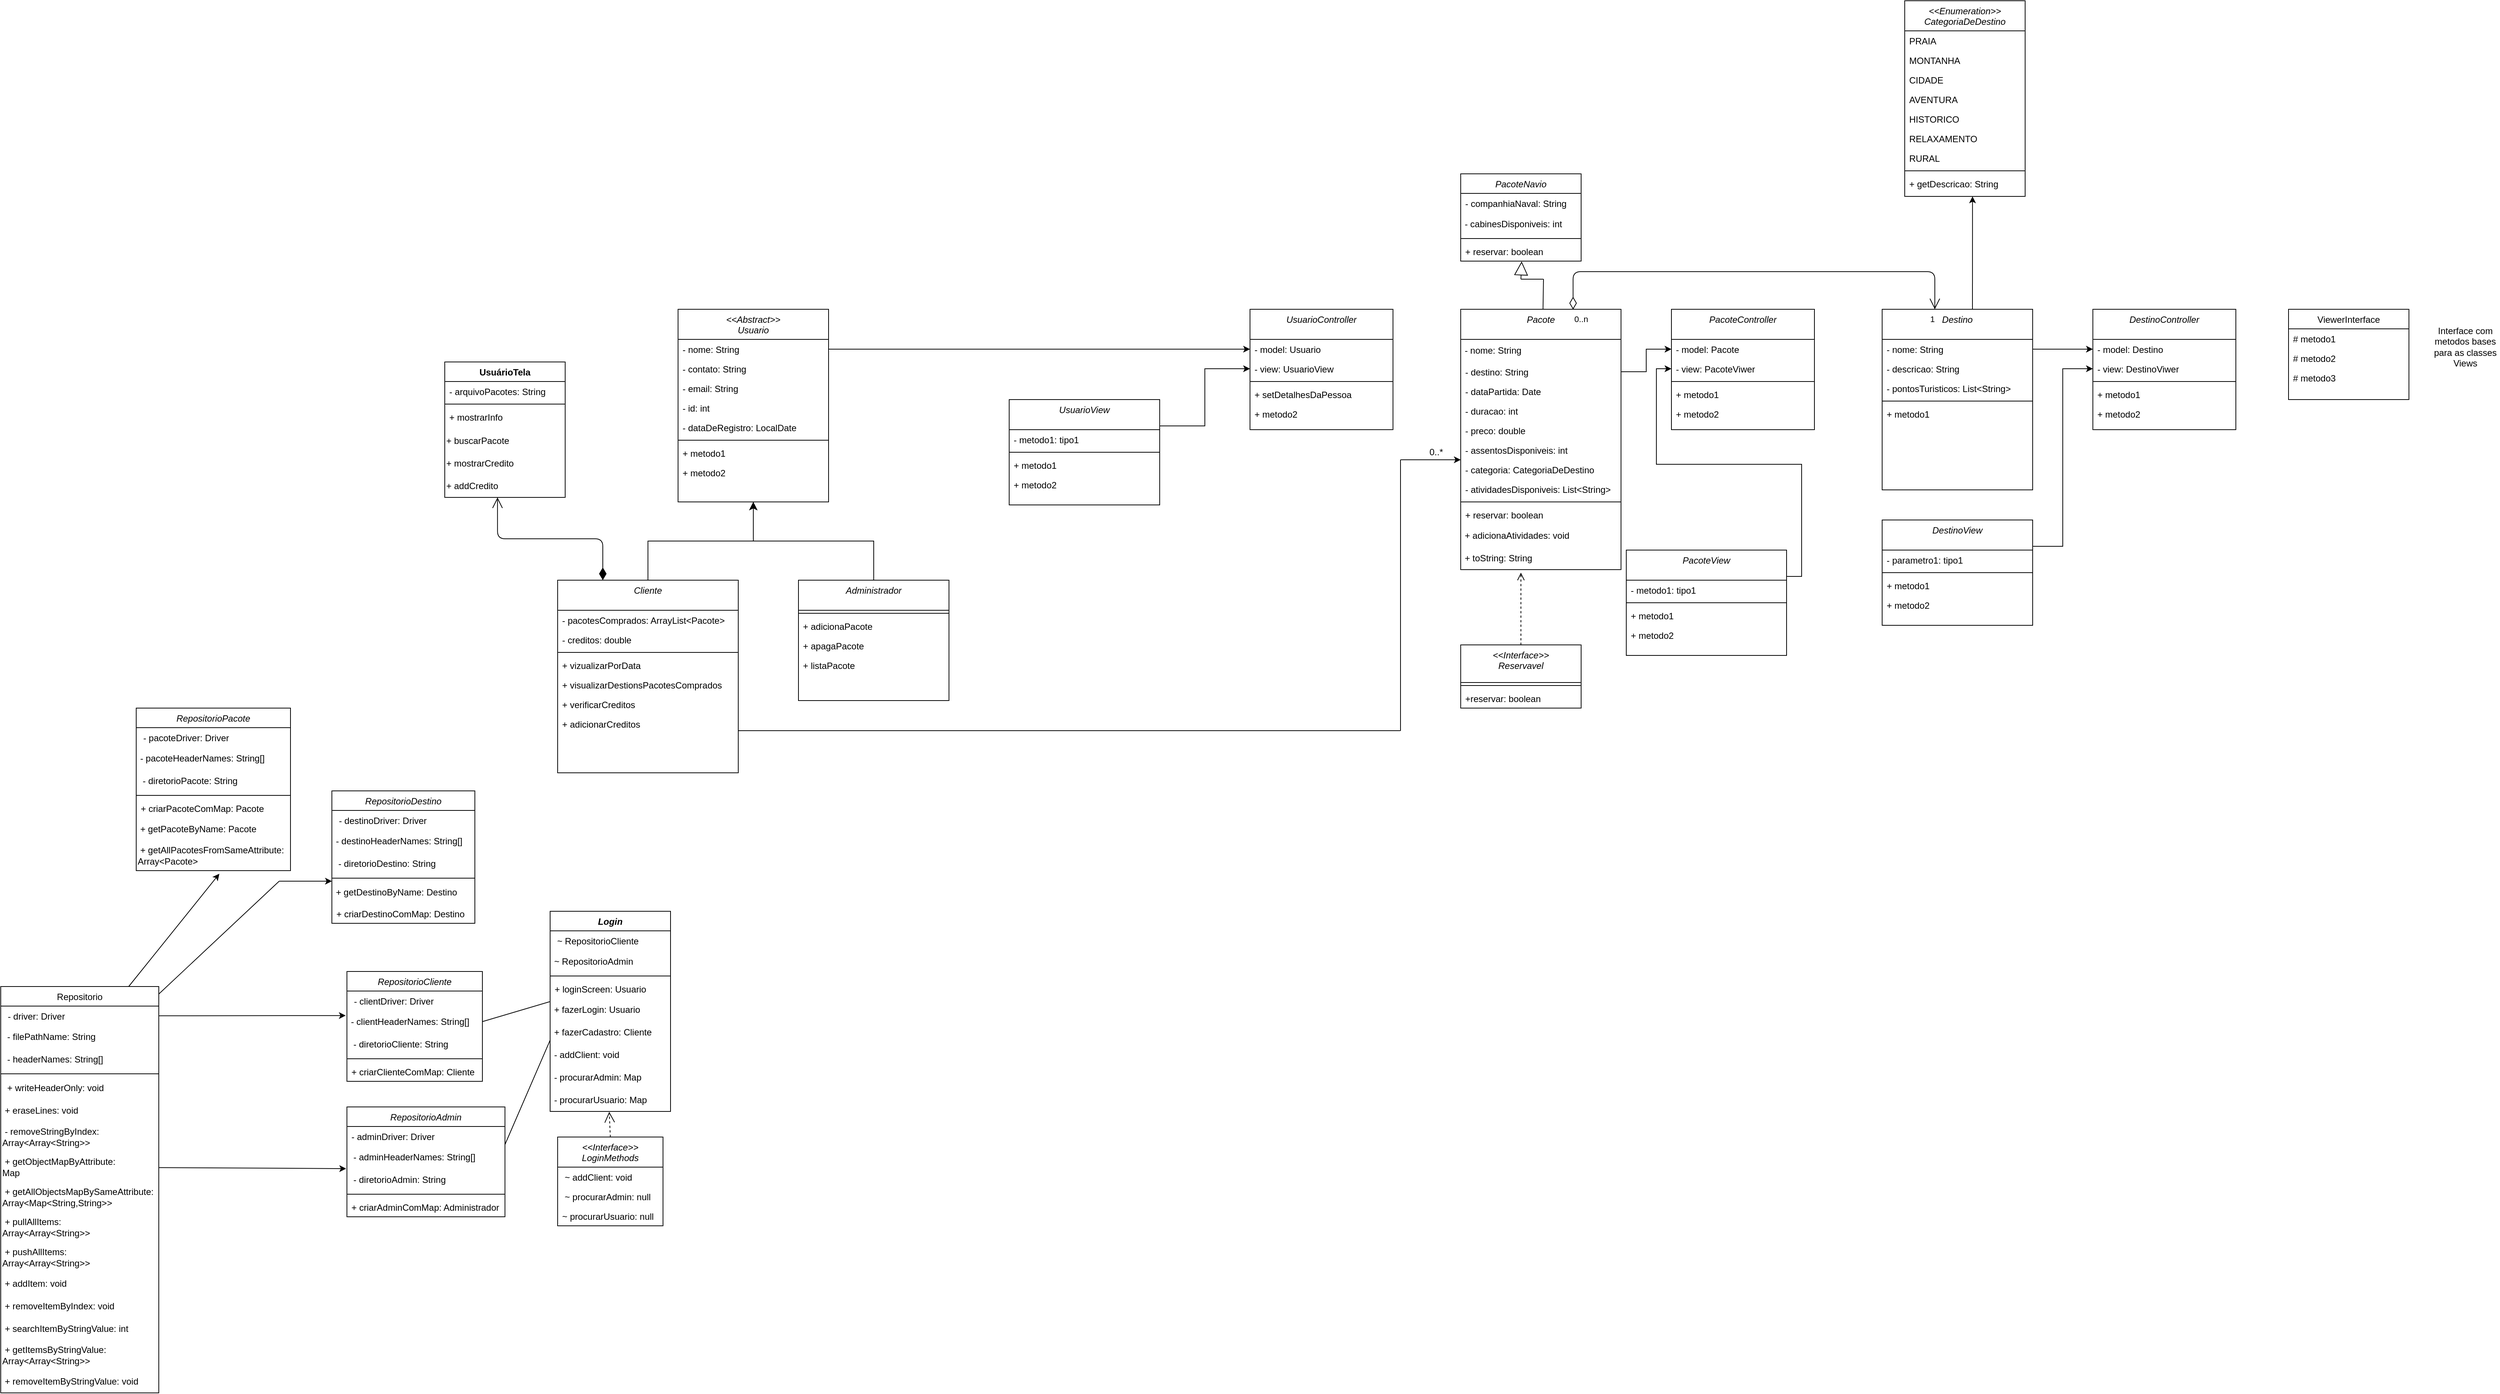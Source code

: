 <mxfile>
    <diagram id="C5RBs43oDa-KdzZeNtuy" name="Page-1">
        <mxGraphModel dx="2353" dy="631" grid="1" gridSize="10" guides="1" tooltips="1" connect="1" arrows="1" fold="1" page="1" pageScale="1" pageWidth="827" pageHeight="1169" math="0" shadow="0">
            <root>
                <mxCell id="WIyWlLk6GJQsqaUBKTNV-0"/>
                <mxCell id="WIyWlLk6GJQsqaUBKTNV-1" parent="WIyWlLk6GJQsqaUBKTNV-0"/>
                <mxCell id="U9IP66-smwXzqderPSwU-36" value="&lt;&lt;Abstract&gt;&gt;&#10;Usuario" style="swimlane;fontStyle=2;align=center;verticalAlign=top;childLayout=stackLayout;horizontal=1;startSize=40;horizontalStack=0;resizeParent=1;resizeLast=0;collapsible=1;marginBottom=0;rounded=0;shadow=0;strokeWidth=1;" parent="WIyWlLk6GJQsqaUBKTNV-1" vertex="1">
                    <mxGeometry x="-200" y="600" width="200" height="256" as="geometry">
                        <mxRectangle x="220" y="120" width="160" height="26" as="alternateBounds"/>
                    </mxGeometry>
                </mxCell>
                <mxCell id="U9IP66-smwXzqderPSwU-39" value="- nome: String" style="text;align=left;verticalAlign=top;spacingLeft=4;spacingRight=4;overflow=hidden;rotatable=0;points=[[0,0.5],[1,0.5]];portConstraint=eastwest;rounded=0;shadow=0;html=0;" parent="U9IP66-smwXzqderPSwU-36" vertex="1">
                    <mxGeometry y="40" width="200" height="26" as="geometry"/>
                </mxCell>
                <mxCell id="U9IP66-smwXzqderPSwU-47" value="- contato: String" style="text;align=left;verticalAlign=top;spacingLeft=4;spacingRight=4;overflow=hidden;rotatable=0;points=[[0,0.5],[1,0.5]];portConstraint=eastwest;rounded=0;shadow=0;html=0;" parent="U9IP66-smwXzqderPSwU-36" vertex="1">
                    <mxGeometry y="66" width="200" height="26" as="geometry"/>
                </mxCell>
                <mxCell id="U9IP66-smwXzqderPSwU-48" value="- email: String" style="text;align=left;verticalAlign=top;spacingLeft=4;spacingRight=4;overflow=hidden;rotatable=0;points=[[0,0.5],[1,0.5]];portConstraint=eastwest;rounded=0;shadow=0;html=0;" parent="U9IP66-smwXzqderPSwU-36" vertex="1">
                    <mxGeometry y="92" width="200" height="26" as="geometry"/>
                </mxCell>
                <mxCell id="U9IP66-smwXzqderPSwU-51" value="- id: int" style="text;align=left;verticalAlign=top;spacingLeft=4;spacingRight=4;overflow=hidden;rotatable=0;points=[[0,0.5],[1,0.5]];portConstraint=eastwest;rounded=0;shadow=0;html=0;" parent="U9IP66-smwXzqderPSwU-36" vertex="1">
                    <mxGeometry y="118" width="200" height="26" as="geometry"/>
                </mxCell>
                <mxCell id="U9IP66-smwXzqderPSwU-52" value="- dataDeRegistro: LocalDate" style="text;align=left;verticalAlign=top;spacingLeft=4;spacingRight=4;overflow=hidden;rotatable=0;points=[[0,0.5],[1,0.5]];portConstraint=eastwest;rounded=0;shadow=0;html=0;" parent="U9IP66-smwXzqderPSwU-36" vertex="1">
                    <mxGeometry y="144" width="200" height="26" as="geometry"/>
                </mxCell>
                <mxCell id="U9IP66-smwXzqderPSwU-40" value="" style="line;html=1;strokeWidth=1;align=left;verticalAlign=middle;spacingTop=-1;spacingLeft=3;spacingRight=3;rotatable=0;labelPosition=right;points=[];portConstraint=eastwest;" parent="U9IP66-smwXzqderPSwU-36" vertex="1">
                    <mxGeometry y="170" width="200" height="8" as="geometry"/>
                </mxCell>
                <mxCell id="U9IP66-smwXzqderPSwU-41" style="edgeStyle=orthogonalEdgeStyle;rounded=0;orthogonalLoop=1;jettySize=auto;html=1;exitX=1;exitY=0.5;exitDx=0;exitDy=0;" parent="U9IP66-smwXzqderPSwU-36" source="U9IP66-smwXzqderPSwU-39" target="U9IP66-smwXzqderPSwU-39" edge="1">
                    <mxGeometry relative="1" as="geometry"/>
                </mxCell>
                <mxCell id="U9IP66-smwXzqderPSwU-45" value="+ metodo1" style="text;align=left;verticalAlign=top;spacingLeft=4;spacingRight=4;overflow=hidden;rotatable=0;points=[[0,0.5],[1,0.5]];portConstraint=eastwest;rounded=0;shadow=0;html=0;" parent="U9IP66-smwXzqderPSwU-36" vertex="1">
                    <mxGeometry y="178" width="200" height="26" as="geometry"/>
                </mxCell>
                <mxCell id="U9IP66-smwXzqderPSwU-46" value="+ metodo2" style="text;align=left;verticalAlign=top;spacingLeft=4;spacingRight=4;overflow=hidden;rotatable=0;points=[[0,0.5],[1,0.5]];portConstraint=eastwest;rounded=0;shadow=0;html=0;" parent="U9IP66-smwXzqderPSwU-36" vertex="1">
                    <mxGeometry y="204" width="200" height="26" as="geometry"/>
                </mxCell>
                <mxCell id="U9IP66-smwXzqderPSwU-55" value="Pacote" style="swimlane;fontStyle=2;align=center;verticalAlign=top;childLayout=stackLayout;horizontal=1;startSize=40;horizontalStack=0;resizeParent=1;resizeLast=0;collapsible=1;marginBottom=0;rounded=0;shadow=0;strokeWidth=1;" parent="WIyWlLk6GJQsqaUBKTNV-1" vertex="1">
                    <mxGeometry x="840" y="600" width="213" height="346" as="geometry">
                        <mxRectangle x="220" y="120" width="160" height="26" as="alternateBounds"/>
                    </mxGeometry>
                </mxCell>
                <mxCell id="34" value="&amp;nbsp;- nome: String" style="text;html=1;align=left;verticalAlign=middle;resizable=0;points=[];autosize=1;strokeColor=none;fillColor=none;" parent="U9IP66-smwXzqderPSwU-55" vertex="1">
                    <mxGeometry y="40" width="213" height="30" as="geometry"/>
                </mxCell>
                <mxCell id="U9IP66-smwXzqderPSwU-56" value="- destino: String" style="text;align=left;verticalAlign=top;spacingLeft=4;spacingRight=4;overflow=hidden;rotatable=0;points=[[0,0.5],[1,0.5]];portConstraint=eastwest;rounded=0;shadow=0;html=0;" parent="U9IP66-smwXzqderPSwU-55" vertex="1">
                    <mxGeometry y="70" width="213" height="26" as="geometry"/>
                </mxCell>
                <mxCell id="U9IP66-smwXzqderPSwU-57" value="- dataPartida: Date" style="text;align=left;verticalAlign=top;spacingLeft=4;spacingRight=4;overflow=hidden;rotatable=0;points=[[0,0.5],[1,0.5]];portConstraint=eastwest;rounded=0;shadow=0;html=0;" parent="U9IP66-smwXzqderPSwU-55" vertex="1">
                    <mxGeometry y="96" width="213" height="26" as="geometry"/>
                </mxCell>
                <mxCell id="U9IP66-smwXzqderPSwU-58" value="- duracao: int" style="text;align=left;verticalAlign=top;spacingLeft=4;spacingRight=4;overflow=hidden;rotatable=0;points=[[0,0.5],[1,0.5]];portConstraint=eastwest;rounded=0;shadow=0;html=0;" parent="U9IP66-smwXzqderPSwU-55" vertex="1">
                    <mxGeometry y="122" width="213" height="26" as="geometry"/>
                </mxCell>
                <mxCell id="U9IP66-smwXzqderPSwU-59" value="- preco: double" style="text;align=left;verticalAlign=top;spacingLeft=4;spacingRight=4;overflow=hidden;rotatable=0;points=[[0,0.5],[1,0.5]];portConstraint=eastwest;rounded=0;shadow=0;html=0;" parent="U9IP66-smwXzqderPSwU-55" vertex="1">
                    <mxGeometry y="148" width="213" height="26" as="geometry"/>
                </mxCell>
                <mxCell id="U9IP66-smwXzqderPSwU-60" value="- assentosDisponiveis: int" style="text;align=left;verticalAlign=top;spacingLeft=4;spacingRight=4;overflow=hidden;rotatable=0;points=[[0,0.5],[1,0.5]];portConstraint=eastwest;rounded=0;shadow=0;html=0;" parent="U9IP66-smwXzqderPSwU-55" vertex="1">
                    <mxGeometry y="174" width="213" height="26" as="geometry"/>
                </mxCell>
                <mxCell id="2xacURTMqdeHyOJZ9n8j-30" value="- categoria: CategoriaDeDestino" style="text;align=left;verticalAlign=top;spacingLeft=4;spacingRight=4;overflow=hidden;rotatable=0;points=[[0,0.5],[1,0.5]];portConstraint=eastwest;rounded=0;shadow=0;html=0;" parent="U9IP66-smwXzqderPSwU-55" vertex="1">
                    <mxGeometry y="200" width="213" height="26" as="geometry"/>
                </mxCell>
                <mxCell id="2xacURTMqdeHyOJZ9n8j-31" value="- atividadesDisponiveis: List&lt;String&gt;" style="text;align=left;verticalAlign=top;spacingLeft=4;spacingRight=4;overflow=hidden;rotatable=0;points=[[0,0.5],[1,0.5]];portConstraint=eastwest;rounded=0;shadow=0;html=0;" parent="U9IP66-smwXzqderPSwU-55" vertex="1">
                    <mxGeometry y="226" width="213" height="26" as="geometry"/>
                </mxCell>
                <mxCell id="U9IP66-smwXzqderPSwU-62" value="" style="line;html=1;strokeWidth=1;align=left;verticalAlign=middle;spacingTop=-1;spacingLeft=3;spacingRight=3;rotatable=0;labelPosition=right;points=[];portConstraint=eastwest;" parent="U9IP66-smwXzqderPSwU-55" vertex="1">
                    <mxGeometry y="252" width="213" height="8" as="geometry"/>
                </mxCell>
                <mxCell id="U9IP66-smwXzqderPSwU-63" style="edgeStyle=orthogonalEdgeStyle;rounded=0;orthogonalLoop=1;jettySize=auto;html=1;exitX=1;exitY=0.5;exitDx=0;exitDy=0;" parent="U9IP66-smwXzqderPSwU-55" source="U9IP66-smwXzqderPSwU-56" target="U9IP66-smwXzqderPSwU-56" edge="1">
                    <mxGeometry relative="1" as="geometry"/>
                </mxCell>
                <mxCell id="U9IP66-smwXzqderPSwU-64" value="+ reservar: boolean" style="text;align=left;verticalAlign=top;spacingLeft=4;spacingRight=4;overflow=hidden;rotatable=0;points=[[0,0.5],[1,0.5]];portConstraint=eastwest;rounded=0;shadow=0;html=0;" parent="U9IP66-smwXzqderPSwU-55" vertex="1">
                    <mxGeometry y="260" width="213" height="26" as="geometry"/>
                </mxCell>
                <mxCell id="35" value="&amp;nbsp;+ adicionaAtividades: void" style="text;html=1;align=left;verticalAlign=middle;resizable=0;points=[];autosize=1;strokeColor=none;fillColor=none;" parent="U9IP66-smwXzqderPSwU-55" vertex="1">
                    <mxGeometry y="286" width="213" height="30" as="geometry"/>
                </mxCell>
                <mxCell id="36" value="&amp;nbsp;+ toString: String" style="text;html=1;align=left;verticalAlign=middle;resizable=0;points=[];autosize=1;strokeColor=none;fillColor=none;" parent="U9IP66-smwXzqderPSwU-55" vertex="1">
                    <mxGeometry y="316" width="213" height="30" as="geometry"/>
                </mxCell>
                <mxCell id="U9IP66-smwXzqderPSwU-116" style="edgeStyle=orthogonalEdgeStyle;rounded=0;orthogonalLoop=1;jettySize=auto;html=1;exitX=1;exitY=0.25;exitDx=0;exitDy=0;entryX=0;entryY=0.5;entryDx=0;entryDy=0;" parent="WIyWlLk6GJQsqaUBKTNV-1" source="U9IP66-smwXzqderPSwU-66" target="U9IP66-smwXzqderPSwU-82" edge="1">
                    <mxGeometry relative="1" as="geometry"/>
                </mxCell>
                <mxCell id="U9IP66-smwXzqderPSwU-66" value="UsuarioView" style="swimlane;fontStyle=2;align=center;verticalAlign=top;childLayout=stackLayout;horizontal=1;startSize=40;horizontalStack=0;resizeParent=1;resizeLast=0;collapsible=1;marginBottom=0;rounded=0;shadow=0;strokeWidth=1;" parent="WIyWlLk6GJQsqaUBKTNV-1" vertex="1">
                    <mxGeometry x="240" y="720" width="200" height="140" as="geometry">
                        <mxRectangle x="220" y="120" width="160" height="26" as="alternateBounds"/>
                    </mxGeometry>
                </mxCell>
                <mxCell id="U9IP66-smwXzqderPSwU-67" value="- metodo1: tipo1" style="text;align=left;verticalAlign=top;spacingLeft=4;spacingRight=4;overflow=hidden;rotatable=0;points=[[0,0.5],[1,0.5]];portConstraint=eastwest;rounded=0;shadow=0;html=0;" parent="U9IP66-smwXzqderPSwU-66" vertex="1">
                    <mxGeometry y="40" width="200" height="26" as="geometry"/>
                </mxCell>
                <mxCell id="U9IP66-smwXzqderPSwU-72" value="" style="line;html=1;strokeWidth=1;align=left;verticalAlign=middle;spacingTop=-1;spacingLeft=3;spacingRight=3;rotatable=0;labelPosition=right;points=[];portConstraint=eastwest;" parent="U9IP66-smwXzqderPSwU-66" vertex="1">
                    <mxGeometry y="66" width="200" height="8" as="geometry"/>
                </mxCell>
                <mxCell id="U9IP66-smwXzqderPSwU-73" style="edgeStyle=orthogonalEdgeStyle;rounded=0;orthogonalLoop=1;jettySize=auto;html=1;exitX=1;exitY=0.5;exitDx=0;exitDy=0;" parent="U9IP66-smwXzqderPSwU-66" source="U9IP66-smwXzqderPSwU-67" target="U9IP66-smwXzqderPSwU-67" edge="1">
                    <mxGeometry relative="1" as="geometry"/>
                </mxCell>
                <mxCell id="U9IP66-smwXzqderPSwU-74" value="+ metodo1" style="text;align=left;verticalAlign=top;spacingLeft=4;spacingRight=4;overflow=hidden;rotatable=0;points=[[0,0.5],[1,0.5]];portConstraint=eastwest;rounded=0;shadow=0;html=0;" parent="U9IP66-smwXzqderPSwU-66" vertex="1">
                    <mxGeometry y="74" width="200" height="26" as="geometry"/>
                </mxCell>
                <mxCell id="U9IP66-smwXzqderPSwU-100" value="+ metodo2" style="text;align=left;verticalAlign=top;spacingLeft=4;spacingRight=4;overflow=hidden;rotatable=0;points=[[0,0.5],[1,0.5]];portConstraint=eastwest;rounded=0;shadow=0;html=0;" parent="U9IP66-smwXzqderPSwU-66" vertex="1">
                    <mxGeometry y="100" width="200" height="26" as="geometry"/>
                </mxCell>
                <mxCell id="U9IP66-smwXzqderPSwU-76" value="UsuarioController" style="swimlane;fontStyle=2;align=center;verticalAlign=top;childLayout=stackLayout;horizontal=1;startSize=40;horizontalStack=0;resizeParent=1;resizeLast=0;collapsible=1;marginBottom=0;rounded=0;shadow=0;strokeWidth=1;" parent="WIyWlLk6GJQsqaUBKTNV-1" vertex="1">
                    <mxGeometry x="560" y="600" width="190" height="160" as="geometry">
                        <mxRectangle x="220" y="120" width="160" height="26" as="alternateBounds"/>
                    </mxGeometry>
                </mxCell>
                <mxCell id="U9IP66-smwXzqderPSwU-77" value="- model: Usuario" style="text;align=left;verticalAlign=top;spacingLeft=4;spacingRight=4;overflow=hidden;rotatable=0;points=[[0,0.5],[1,0.5]];portConstraint=eastwest;rounded=0;shadow=0;html=0;" parent="U9IP66-smwXzqderPSwU-76" vertex="1">
                    <mxGeometry y="40" width="190" height="26" as="geometry"/>
                </mxCell>
                <mxCell id="U9IP66-smwXzqderPSwU-82" value="- view: UsuarioView" style="text;align=left;verticalAlign=top;spacingLeft=4;spacingRight=4;overflow=hidden;rotatable=0;points=[[0,0.5],[1,0.5]];portConstraint=eastwest;rounded=0;shadow=0;html=0;" parent="U9IP66-smwXzqderPSwU-76" vertex="1">
                    <mxGeometry y="66" width="190" height="26" as="geometry"/>
                </mxCell>
                <mxCell id="U9IP66-smwXzqderPSwU-78" value="" style="line;html=1;strokeWidth=1;align=left;verticalAlign=middle;spacingTop=-1;spacingLeft=3;spacingRight=3;rotatable=0;labelPosition=right;points=[];portConstraint=eastwest;" parent="U9IP66-smwXzqderPSwU-76" vertex="1">
                    <mxGeometry y="92" width="190" height="8" as="geometry"/>
                </mxCell>
                <mxCell id="U9IP66-smwXzqderPSwU-79" style="edgeStyle=orthogonalEdgeStyle;rounded=0;orthogonalLoop=1;jettySize=auto;html=1;exitX=1;exitY=0.5;exitDx=0;exitDy=0;" parent="U9IP66-smwXzqderPSwU-76" source="U9IP66-smwXzqderPSwU-77" target="U9IP66-smwXzqderPSwU-77" edge="1">
                    <mxGeometry relative="1" as="geometry"/>
                </mxCell>
                <mxCell id="U9IP66-smwXzqderPSwU-80" value="+ setDetalhesDaPessoa" style="text;align=left;verticalAlign=top;spacingLeft=4;spacingRight=4;overflow=hidden;rotatable=0;points=[[0,0.5],[1,0.5]];portConstraint=eastwest;rounded=0;shadow=0;html=0;" parent="U9IP66-smwXzqderPSwU-76" vertex="1">
                    <mxGeometry y="100" width="190" height="26" as="geometry"/>
                </mxCell>
                <mxCell id="U9IP66-smwXzqderPSwU-84" value="+ metodo2" style="text;align=left;verticalAlign=top;spacingLeft=4;spacingRight=4;overflow=hidden;rotatable=0;points=[[0,0.5],[1,0.5]];portConstraint=eastwest;rounded=0;shadow=0;html=0;" parent="U9IP66-smwXzqderPSwU-76" vertex="1">
                    <mxGeometry y="126" width="190" height="26" as="geometry"/>
                </mxCell>
                <mxCell id="U9IP66-smwXzqderPSwU-114" style="edgeStyle=orthogonalEdgeStyle;rounded=0;orthogonalLoop=1;jettySize=auto;html=1;exitX=1;exitY=0.25;exitDx=0;exitDy=0;entryX=0;entryY=0.5;entryDx=0;entryDy=0;" parent="WIyWlLk6GJQsqaUBKTNV-1" source="U9IP66-smwXzqderPSwU-101" target="U9IP66-smwXzqderPSwU-109" edge="1">
                    <mxGeometry relative="1" as="geometry"/>
                </mxCell>
                <mxCell id="U9IP66-smwXzqderPSwU-101" value="PacoteView" style="swimlane;fontStyle=2;align=center;verticalAlign=top;childLayout=stackLayout;horizontal=1;startSize=40;horizontalStack=0;resizeParent=1;resizeLast=0;collapsible=1;marginBottom=0;rounded=0;shadow=0;strokeWidth=1;" parent="WIyWlLk6GJQsqaUBKTNV-1" vertex="1">
                    <mxGeometry x="1060" y="920" width="213" height="140" as="geometry">
                        <mxRectangle x="220" y="120" width="160" height="26" as="alternateBounds"/>
                    </mxGeometry>
                </mxCell>
                <mxCell id="U9IP66-smwXzqderPSwU-102" value="- metodo1: tipo1" style="text;align=left;verticalAlign=top;spacingLeft=4;spacingRight=4;overflow=hidden;rotatable=0;points=[[0,0.5],[1,0.5]];portConstraint=eastwest;rounded=0;shadow=0;html=0;" parent="U9IP66-smwXzqderPSwU-101" vertex="1">
                    <mxGeometry y="40" width="213" height="26" as="geometry"/>
                </mxCell>
                <mxCell id="U9IP66-smwXzqderPSwU-103" value="" style="line;html=1;strokeWidth=1;align=left;verticalAlign=middle;spacingTop=-1;spacingLeft=3;spacingRight=3;rotatable=0;labelPosition=right;points=[];portConstraint=eastwest;" parent="U9IP66-smwXzqderPSwU-101" vertex="1">
                    <mxGeometry y="66" width="213" height="8" as="geometry"/>
                </mxCell>
                <mxCell id="U9IP66-smwXzqderPSwU-104" style="edgeStyle=orthogonalEdgeStyle;rounded=0;orthogonalLoop=1;jettySize=auto;html=1;exitX=1;exitY=0.5;exitDx=0;exitDy=0;" parent="U9IP66-smwXzqderPSwU-101" source="U9IP66-smwXzqderPSwU-102" target="U9IP66-smwXzqderPSwU-102" edge="1">
                    <mxGeometry relative="1" as="geometry"/>
                </mxCell>
                <mxCell id="U9IP66-smwXzqderPSwU-105" value="+ metodo1" style="text;align=left;verticalAlign=top;spacingLeft=4;spacingRight=4;overflow=hidden;rotatable=0;points=[[0,0.5],[1,0.5]];portConstraint=eastwest;rounded=0;shadow=0;html=0;" parent="U9IP66-smwXzqderPSwU-101" vertex="1">
                    <mxGeometry y="74" width="213" height="26" as="geometry"/>
                </mxCell>
                <mxCell id="U9IP66-smwXzqderPSwU-106" value="+ metodo2" style="text;align=left;verticalAlign=top;spacingLeft=4;spacingRight=4;overflow=hidden;rotatable=0;points=[[0,0.5],[1,0.5]];portConstraint=eastwest;rounded=0;shadow=0;html=0;" parent="U9IP66-smwXzqderPSwU-101" vertex="1">
                    <mxGeometry y="100" width="213" height="26" as="geometry"/>
                </mxCell>
                <mxCell id="U9IP66-smwXzqderPSwU-107" value="PacoteController" style="swimlane;fontStyle=2;align=center;verticalAlign=top;childLayout=stackLayout;horizontal=1;startSize=40;horizontalStack=0;resizeParent=1;resizeLast=0;collapsible=1;marginBottom=0;rounded=0;shadow=0;strokeWidth=1;" parent="WIyWlLk6GJQsqaUBKTNV-1" vertex="1">
                    <mxGeometry x="1120" y="600" width="190" height="160" as="geometry">
                        <mxRectangle x="220" y="120" width="160" height="26" as="alternateBounds"/>
                    </mxGeometry>
                </mxCell>
                <mxCell id="U9IP66-smwXzqderPSwU-108" value="- model: Pacote" style="text;align=left;verticalAlign=top;spacingLeft=4;spacingRight=4;overflow=hidden;rotatable=0;points=[[0,0.5],[1,0.5]];portConstraint=eastwest;rounded=0;shadow=0;html=0;" parent="U9IP66-smwXzqderPSwU-107" vertex="1">
                    <mxGeometry y="40" width="190" height="26" as="geometry"/>
                </mxCell>
                <mxCell id="U9IP66-smwXzqderPSwU-109" value="- view: PacoteViwer" style="text;align=left;verticalAlign=top;spacingLeft=4;spacingRight=4;overflow=hidden;rotatable=0;points=[[0,0.5],[1,0.5]];portConstraint=eastwest;rounded=0;shadow=0;html=0;" parent="U9IP66-smwXzqderPSwU-107" vertex="1">
                    <mxGeometry y="66" width="190" height="26" as="geometry"/>
                </mxCell>
                <mxCell id="U9IP66-smwXzqderPSwU-110" value="" style="line;html=1;strokeWidth=1;align=left;verticalAlign=middle;spacingTop=-1;spacingLeft=3;spacingRight=3;rotatable=0;labelPosition=right;points=[];portConstraint=eastwest;" parent="U9IP66-smwXzqderPSwU-107" vertex="1">
                    <mxGeometry y="92" width="190" height="8" as="geometry"/>
                </mxCell>
                <mxCell id="U9IP66-smwXzqderPSwU-111" style="edgeStyle=orthogonalEdgeStyle;rounded=0;orthogonalLoop=1;jettySize=auto;html=1;exitX=1;exitY=0.5;exitDx=0;exitDy=0;" parent="U9IP66-smwXzqderPSwU-107" source="U9IP66-smwXzqderPSwU-108" target="U9IP66-smwXzqderPSwU-108" edge="1">
                    <mxGeometry relative="1" as="geometry"/>
                </mxCell>
                <mxCell id="U9IP66-smwXzqderPSwU-112" value="+ metodo1" style="text;align=left;verticalAlign=top;spacingLeft=4;spacingRight=4;overflow=hidden;rotatable=0;points=[[0,0.5],[1,0.5]];portConstraint=eastwest;rounded=0;shadow=0;html=0;" parent="U9IP66-smwXzqderPSwU-107" vertex="1">
                    <mxGeometry y="100" width="190" height="26" as="geometry"/>
                </mxCell>
                <mxCell id="U9IP66-smwXzqderPSwU-113" value="+ metodo2" style="text;align=left;verticalAlign=top;spacingLeft=4;spacingRight=4;overflow=hidden;rotatable=0;points=[[0,0.5],[1,0.5]];portConstraint=eastwest;rounded=0;shadow=0;html=0;" parent="U9IP66-smwXzqderPSwU-107" vertex="1">
                    <mxGeometry y="126" width="190" height="26" as="geometry"/>
                </mxCell>
                <mxCell id="U9IP66-smwXzqderPSwU-115" style="edgeStyle=orthogonalEdgeStyle;rounded=0;orthogonalLoop=1;jettySize=auto;html=1;exitX=1;exitY=0.5;exitDx=0;exitDy=0;entryX=0;entryY=0.5;entryDx=0;entryDy=0;" parent="WIyWlLk6GJQsqaUBKTNV-1" source="U9IP66-smwXzqderPSwU-39" target="U9IP66-smwXzqderPSwU-77" edge="1">
                    <mxGeometry relative="1" as="geometry"/>
                </mxCell>
                <mxCell id="U9IP66-smwXzqderPSwU-117" style="edgeStyle=orthogonalEdgeStyle;rounded=0;orthogonalLoop=1;jettySize=auto;html=1;exitX=1;exitY=0.5;exitDx=0;exitDy=0;entryX=0;entryY=0.5;entryDx=0;entryDy=0;" parent="WIyWlLk6GJQsqaUBKTNV-1" source="U9IP66-smwXzqderPSwU-56" target="U9IP66-smwXzqderPSwU-108" edge="1">
                    <mxGeometry relative="1" as="geometry"/>
                </mxCell>
                <mxCell id="U9IP66-smwXzqderPSwU-118" value="ViewerInterface" style="swimlane;fontStyle=0;align=center;verticalAlign=top;childLayout=stackLayout;horizontal=1;startSize=26;horizontalStack=0;resizeParent=1;resizeLast=0;collapsible=1;marginBottom=0;rounded=0;shadow=0;strokeWidth=1;" parent="WIyWlLk6GJQsqaUBKTNV-1" vertex="1">
                    <mxGeometry x="1940" y="600" width="160" height="120" as="geometry">
                        <mxRectangle x="130" y="380" width="160" height="26" as="alternateBounds"/>
                    </mxGeometry>
                </mxCell>
                <mxCell id="U9IP66-smwXzqderPSwU-121" value="# metodo1" style="text;align=left;verticalAlign=top;spacingLeft=4;spacingRight=4;overflow=hidden;rotatable=0;points=[[0,0.5],[1,0.5]];portConstraint=eastwest;" parent="U9IP66-smwXzqderPSwU-118" vertex="1">
                    <mxGeometry y="26" width="160" height="26" as="geometry"/>
                </mxCell>
                <mxCell id="U9IP66-smwXzqderPSwU-127" value="# metodo2" style="text;align=left;verticalAlign=top;spacingLeft=4;spacingRight=4;overflow=hidden;rotatable=0;points=[[0,0.5],[1,0.5]];portConstraint=eastwest;" parent="U9IP66-smwXzqderPSwU-118" vertex="1">
                    <mxGeometry y="52" width="160" height="26" as="geometry"/>
                </mxCell>
                <mxCell id="U9IP66-smwXzqderPSwU-128" value="# metodo3" style="text;align=left;verticalAlign=top;spacingLeft=4;spacingRight=4;overflow=hidden;rotatable=0;points=[[0,0.5],[1,0.5]];portConstraint=eastwest;" parent="U9IP66-smwXzqderPSwU-118" vertex="1">
                    <mxGeometry y="78" width="160" height="26" as="geometry"/>
                </mxCell>
                <mxCell id="U9IP66-smwXzqderPSwU-136" value="&lt;&lt;Enumeration&gt;&gt;&#10;CategoriaDeDestino" style="swimlane;fontStyle=2;align=center;verticalAlign=top;childLayout=stackLayout;horizontal=1;startSize=40;horizontalStack=0;resizeParent=1;resizeLast=0;collapsible=1;marginBottom=0;rounded=0;shadow=0;strokeWidth=1;" parent="WIyWlLk6GJQsqaUBKTNV-1" vertex="1">
                    <mxGeometry x="1430" y="190" width="160" height="260" as="geometry">
                        <mxRectangle x="220" y="120" width="160" height="26" as="alternateBounds"/>
                    </mxGeometry>
                </mxCell>
                <mxCell id="U9IP66-smwXzqderPSwU-137" value="PRAIA" style="text;align=left;verticalAlign=top;spacingLeft=4;spacingRight=4;overflow=hidden;rotatable=0;points=[[0,0.5],[1,0.5]];portConstraint=eastwest;" parent="U9IP66-smwXzqderPSwU-136" vertex="1">
                    <mxGeometry y="40" width="160" height="26" as="geometry"/>
                </mxCell>
                <mxCell id="U9IP66-smwXzqderPSwU-140" value="MONTANHA" style="text;align=left;verticalAlign=top;spacingLeft=4;spacingRight=4;overflow=hidden;rotatable=0;points=[[0,0.5],[1,0.5]];portConstraint=eastwest;" parent="U9IP66-smwXzqderPSwU-136" vertex="1">
                    <mxGeometry y="66" width="160" height="26" as="geometry"/>
                </mxCell>
                <mxCell id="U9IP66-smwXzqderPSwU-141" value="CIDADE" style="text;align=left;verticalAlign=top;spacingLeft=4;spacingRight=4;overflow=hidden;rotatable=0;points=[[0,0.5],[1,0.5]];portConstraint=eastwest;" parent="U9IP66-smwXzqderPSwU-136" vertex="1">
                    <mxGeometry y="92" width="160" height="26" as="geometry"/>
                </mxCell>
                <mxCell id="U9IP66-smwXzqderPSwU-142" value="AVENTURA" style="text;align=left;verticalAlign=top;spacingLeft=4;spacingRight=4;overflow=hidden;rotatable=0;points=[[0,0.5],[1,0.5]];portConstraint=eastwest;" parent="U9IP66-smwXzqderPSwU-136" vertex="1">
                    <mxGeometry y="118" width="160" height="26" as="geometry"/>
                </mxCell>
                <mxCell id="U9IP66-smwXzqderPSwU-143" value="HISTORICO" style="text;align=left;verticalAlign=top;spacingLeft=4;spacingRight=4;overflow=hidden;rotatable=0;points=[[0,0.5],[1,0.5]];portConstraint=eastwest;" parent="U9IP66-smwXzqderPSwU-136" vertex="1">
                    <mxGeometry y="144" width="160" height="26" as="geometry"/>
                </mxCell>
                <mxCell id="U9IP66-smwXzqderPSwU-144" value="RELAXAMENTO" style="text;align=left;verticalAlign=top;spacingLeft=4;spacingRight=4;overflow=hidden;rotatable=0;points=[[0,0.5],[1,0.5]];portConstraint=eastwest;" parent="U9IP66-smwXzqderPSwU-136" vertex="1">
                    <mxGeometry y="170" width="160" height="26" as="geometry"/>
                </mxCell>
                <mxCell id="U9IP66-smwXzqderPSwU-138" value="RURAL" style="text;align=left;verticalAlign=top;spacingLeft=4;spacingRight=4;overflow=hidden;rotatable=0;points=[[0,0.5],[1,0.5]];portConstraint=eastwest;rounded=0;shadow=0;html=0;" parent="U9IP66-smwXzqderPSwU-136" vertex="1">
                    <mxGeometry y="196" width="160" height="26" as="geometry"/>
                </mxCell>
                <mxCell id="U9IP66-smwXzqderPSwU-139" style="edgeStyle=orthogonalEdgeStyle;rounded=0;orthogonalLoop=1;jettySize=auto;html=1;exitX=1;exitY=0.5;exitDx=0;exitDy=0;" parent="U9IP66-smwXzqderPSwU-136" edge="1">
                    <mxGeometry relative="1" as="geometry">
                        <mxPoint x="180.0" y="105" as="sourcePoint"/>
                        <mxPoint x="180.0" y="105" as="targetPoint"/>
                    </mxGeometry>
                </mxCell>
                <mxCell id="U9IP66-smwXzqderPSwU-145" value="" style="line;html=1;strokeWidth=1;align=left;verticalAlign=middle;spacingTop=-1;spacingLeft=3;spacingRight=3;rotatable=0;labelPosition=right;points=[];portConstraint=eastwest;" parent="U9IP66-smwXzqderPSwU-136" vertex="1">
                    <mxGeometry y="222" width="160" height="8" as="geometry"/>
                </mxCell>
                <mxCell id="U9IP66-smwXzqderPSwU-146" value="+ getDescricao: String" style="text;align=left;verticalAlign=top;spacingLeft=4;spacingRight=4;overflow=hidden;rotatable=0;points=[[0,0.5],[1,0.5]];portConstraint=eastwest;rounded=0;shadow=0;html=0;" parent="U9IP66-smwXzqderPSwU-136" vertex="1">
                    <mxGeometry y="230" width="160" height="26" as="geometry"/>
                </mxCell>
                <mxCell id="U9IP66-smwXzqderPSwU-147" value="Destino" style="swimlane;fontStyle=2;align=center;verticalAlign=top;childLayout=stackLayout;horizontal=1;startSize=40;horizontalStack=0;resizeParent=1;resizeLast=0;collapsible=1;marginBottom=0;rounded=0;shadow=0;strokeWidth=1;" parent="WIyWlLk6GJQsqaUBKTNV-1" vertex="1">
                    <mxGeometry x="1400" y="600" width="200" height="240" as="geometry">
                        <mxRectangle x="220" y="120" width="160" height="26" as="alternateBounds"/>
                    </mxGeometry>
                </mxCell>
                <mxCell id="U9IP66-smwXzqderPSwU-148" value="- nome: String" style="text;align=left;verticalAlign=top;spacingLeft=4;spacingRight=4;overflow=hidden;rotatable=0;points=[[0,0.5],[1,0.5]];portConstraint=eastwest;rounded=0;shadow=0;html=0;" parent="U9IP66-smwXzqderPSwU-147" vertex="1">
                    <mxGeometry y="40" width="200" height="26" as="geometry"/>
                </mxCell>
                <mxCell id="U9IP66-smwXzqderPSwU-149" value="- descricao: String" style="text;align=left;verticalAlign=top;spacingLeft=4;spacingRight=4;overflow=hidden;rotatable=0;points=[[0,0.5],[1,0.5]];portConstraint=eastwest;rounded=0;shadow=0;html=0;" parent="U9IP66-smwXzqderPSwU-147" vertex="1">
                    <mxGeometry y="66" width="200" height="26" as="geometry"/>
                </mxCell>
                <mxCell id="U9IP66-smwXzqderPSwU-150" value="- pontosTuristicos: List&lt;String&gt;" style="text;align=left;verticalAlign=top;spacingLeft=4;spacingRight=4;overflow=hidden;rotatable=0;points=[[0,0.5],[1,0.5]];portConstraint=eastwest;rounded=0;shadow=0;html=0;" parent="U9IP66-smwXzqderPSwU-147" vertex="1">
                    <mxGeometry y="92" width="200" height="26" as="geometry"/>
                </mxCell>
                <mxCell id="U9IP66-smwXzqderPSwU-153" value="" style="line;html=1;strokeWidth=1;align=left;verticalAlign=middle;spacingTop=-1;spacingLeft=3;spacingRight=3;rotatable=0;labelPosition=right;points=[];portConstraint=eastwest;" parent="U9IP66-smwXzqderPSwU-147" vertex="1">
                    <mxGeometry y="118" width="200" height="8" as="geometry"/>
                </mxCell>
                <mxCell id="U9IP66-smwXzqderPSwU-154" style="edgeStyle=orthogonalEdgeStyle;rounded=0;orthogonalLoop=1;jettySize=auto;html=1;exitX=1;exitY=0.5;exitDx=0;exitDy=0;" parent="U9IP66-smwXzqderPSwU-147" source="U9IP66-smwXzqderPSwU-148" target="U9IP66-smwXzqderPSwU-148" edge="1">
                    <mxGeometry relative="1" as="geometry"/>
                </mxCell>
                <mxCell id="U9IP66-smwXzqderPSwU-172" value="+ metodo1" style="text;align=left;verticalAlign=top;spacingLeft=4;spacingRight=4;overflow=hidden;rotatable=0;points=[[0,0.5],[1,0.5]];portConstraint=eastwest;rounded=0;shadow=0;html=0;" parent="U9IP66-smwXzqderPSwU-147" vertex="1">
                    <mxGeometry y="126" width="200" height="26" as="geometry"/>
                </mxCell>
                <mxCell id="U9IP66-smwXzqderPSwU-156" style="edgeStyle=orthogonalEdgeStyle;rounded=0;orthogonalLoop=1;jettySize=auto;html=1;exitX=1;exitY=0.25;exitDx=0;exitDy=0;entryX=0;entryY=0.5;entryDx=0;entryDy=0;" parent="WIyWlLk6GJQsqaUBKTNV-1" source="U9IP66-smwXzqderPSwU-157" target="U9IP66-smwXzqderPSwU-165" edge="1">
                    <mxGeometry relative="1" as="geometry"/>
                </mxCell>
                <mxCell id="U9IP66-smwXzqderPSwU-157" value="DestinoView" style="swimlane;fontStyle=2;align=center;verticalAlign=top;childLayout=stackLayout;horizontal=1;startSize=40;horizontalStack=0;resizeParent=1;resizeLast=0;collapsible=1;marginBottom=0;rounded=0;shadow=0;strokeWidth=1;" parent="WIyWlLk6GJQsqaUBKTNV-1" vertex="1">
                    <mxGeometry x="1400" y="880" width="200" height="140" as="geometry">
                        <mxRectangle x="220" y="120" width="160" height="26" as="alternateBounds"/>
                    </mxGeometry>
                </mxCell>
                <mxCell id="U9IP66-smwXzqderPSwU-158" value="- parametro1: tipo1" style="text;align=left;verticalAlign=top;spacingLeft=4;spacingRight=4;overflow=hidden;rotatable=0;points=[[0,0.5],[1,0.5]];portConstraint=eastwest;rounded=0;shadow=0;html=0;" parent="U9IP66-smwXzqderPSwU-157" vertex="1">
                    <mxGeometry y="40" width="200" height="26" as="geometry"/>
                </mxCell>
                <mxCell id="U9IP66-smwXzqderPSwU-159" value="" style="line;html=1;strokeWidth=1;align=left;verticalAlign=middle;spacingTop=-1;spacingLeft=3;spacingRight=3;rotatable=0;labelPosition=right;points=[];portConstraint=eastwest;" parent="U9IP66-smwXzqderPSwU-157" vertex="1">
                    <mxGeometry y="66" width="200" height="8" as="geometry"/>
                </mxCell>
                <mxCell id="U9IP66-smwXzqderPSwU-160" style="edgeStyle=orthogonalEdgeStyle;rounded=0;orthogonalLoop=1;jettySize=auto;html=1;exitX=1;exitY=0.5;exitDx=0;exitDy=0;" parent="U9IP66-smwXzqderPSwU-157" source="U9IP66-smwXzqderPSwU-158" target="U9IP66-smwXzqderPSwU-158" edge="1">
                    <mxGeometry relative="1" as="geometry"/>
                </mxCell>
                <mxCell id="U9IP66-smwXzqderPSwU-161" value="+ metodo1" style="text;align=left;verticalAlign=top;spacingLeft=4;spacingRight=4;overflow=hidden;rotatable=0;points=[[0,0.5],[1,0.5]];portConstraint=eastwest;rounded=0;shadow=0;html=0;" parent="U9IP66-smwXzqderPSwU-157" vertex="1">
                    <mxGeometry y="74" width="200" height="26" as="geometry"/>
                </mxCell>
                <mxCell id="U9IP66-smwXzqderPSwU-162" value="+ metodo2" style="text;align=left;verticalAlign=top;spacingLeft=4;spacingRight=4;overflow=hidden;rotatable=0;points=[[0,0.5],[1,0.5]];portConstraint=eastwest;rounded=0;shadow=0;html=0;" parent="U9IP66-smwXzqderPSwU-157" vertex="1">
                    <mxGeometry y="100" width="200" height="26" as="geometry"/>
                </mxCell>
                <mxCell id="U9IP66-smwXzqderPSwU-163" value="DestinoController" style="swimlane;fontStyle=2;align=center;verticalAlign=top;childLayout=stackLayout;horizontal=1;startSize=40;horizontalStack=0;resizeParent=1;resizeLast=0;collapsible=1;marginBottom=0;rounded=0;shadow=0;strokeWidth=1;" parent="WIyWlLk6GJQsqaUBKTNV-1" vertex="1">
                    <mxGeometry x="1680" y="600" width="190" height="160" as="geometry">
                        <mxRectangle x="220" y="120" width="160" height="26" as="alternateBounds"/>
                    </mxGeometry>
                </mxCell>
                <mxCell id="U9IP66-smwXzqderPSwU-164" value="- model: Destino" style="text;align=left;verticalAlign=top;spacingLeft=4;spacingRight=4;overflow=hidden;rotatable=0;points=[[0,0.5],[1,0.5]];portConstraint=eastwest;rounded=0;shadow=0;html=0;" parent="U9IP66-smwXzqderPSwU-163" vertex="1">
                    <mxGeometry y="40" width="190" height="26" as="geometry"/>
                </mxCell>
                <mxCell id="U9IP66-smwXzqderPSwU-165" value="- view: DestinoViwer" style="text;align=left;verticalAlign=top;spacingLeft=4;spacingRight=4;overflow=hidden;rotatable=0;points=[[0,0.5],[1,0.5]];portConstraint=eastwest;rounded=0;shadow=0;html=0;" parent="U9IP66-smwXzqderPSwU-163" vertex="1">
                    <mxGeometry y="66" width="190" height="26" as="geometry"/>
                </mxCell>
                <mxCell id="U9IP66-smwXzqderPSwU-166" value="" style="line;html=1;strokeWidth=1;align=left;verticalAlign=middle;spacingTop=-1;spacingLeft=3;spacingRight=3;rotatable=0;labelPosition=right;points=[];portConstraint=eastwest;" parent="U9IP66-smwXzqderPSwU-163" vertex="1">
                    <mxGeometry y="92" width="190" height="8" as="geometry"/>
                </mxCell>
                <mxCell id="U9IP66-smwXzqderPSwU-167" style="edgeStyle=orthogonalEdgeStyle;rounded=0;orthogonalLoop=1;jettySize=auto;html=1;exitX=1;exitY=0.5;exitDx=0;exitDy=0;" parent="U9IP66-smwXzqderPSwU-163" source="U9IP66-smwXzqderPSwU-164" target="U9IP66-smwXzqderPSwU-164" edge="1">
                    <mxGeometry relative="1" as="geometry"/>
                </mxCell>
                <mxCell id="U9IP66-smwXzqderPSwU-168" value="+ metodo1" style="text;align=left;verticalAlign=top;spacingLeft=4;spacingRight=4;overflow=hidden;rotatable=0;points=[[0,0.5],[1,0.5]];portConstraint=eastwest;rounded=0;shadow=0;html=0;" parent="U9IP66-smwXzqderPSwU-163" vertex="1">
                    <mxGeometry y="100" width="190" height="26" as="geometry"/>
                </mxCell>
                <mxCell id="U9IP66-smwXzqderPSwU-169" value="+ metodo2" style="text;align=left;verticalAlign=top;spacingLeft=4;spacingRight=4;overflow=hidden;rotatable=0;points=[[0,0.5],[1,0.5]];portConstraint=eastwest;rounded=0;shadow=0;html=0;" parent="U9IP66-smwXzqderPSwU-163" vertex="1">
                    <mxGeometry y="126" width="190" height="26" as="geometry"/>
                </mxCell>
                <mxCell id="U9IP66-smwXzqderPSwU-170" style="edgeStyle=orthogonalEdgeStyle;rounded=0;orthogonalLoop=1;jettySize=auto;html=1;exitX=1;exitY=0.5;exitDx=0;exitDy=0;entryX=0;entryY=0.5;entryDx=0;entryDy=0;" parent="WIyWlLk6GJQsqaUBKTNV-1" source="U9IP66-smwXzqderPSwU-148" target="U9IP66-smwXzqderPSwU-164" edge="1">
                    <mxGeometry relative="1" as="geometry"/>
                </mxCell>
                <mxCell id="U9IP66-smwXzqderPSwU-176" value="Interface com metodos bases para as classes Views" style="text;html=1;strokeColor=none;fillColor=none;align=center;verticalAlign=middle;whiteSpace=wrap;rounded=0;" parent="WIyWlLk6GJQsqaUBKTNV-1" vertex="1">
                    <mxGeometry x="2130" y="620" width="90" height="60" as="geometry"/>
                </mxCell>
                <mxCell id="2xacURTMqdeHyOJZ9n8j-21" style="edgeStyle=orthogonalEdgeStyle;rounded=0;orthogonalLoop=1;jettySize=auto;html=1;exitX=0.5;exitY=0;exitDx=0;exitDy=0;entryX=0.5;entryY=1;entryDx=0;entryDy=0;fontSize=12;startSize=8;endSize=8;" parent="WIyWlLk6GJQsqaUBKTNV-1" source="2xacURTMqdeHyOJZ9n8j-0" target="U9IP66-smwXzqderPSwU-36" edge="1">
                    <mxGeometry relative="1" as="geometry"/>
                </mxCell>
                <mxCell id="2xacURTMqdeHyOJZ9n8j-0" value="Cliente" style="swimlane;fontStyle=2;align=center;verticalAlign=top;childLayout=stackLayout;horizontal=1;startSize=40;horizontalStack=0;resizeParent=1;resizeLast=0;collapsible=1;marginBottom=0;rounded=0;shadow=0;strokeWidth=1;" parent="WIyWlLk6GJQsqaUBKTNV-1" vertex="1">
                    <mxGeometry x="-360" y="960" width="240" height="256" as="geometry">
                        <mxRectangle x="220" y="120" width="160" height="26" as="alternateBounds"/>
                    </mxGeometry>
                </mxCell>
                <mxCell id="2xacURTMqdeHyOJZ9n8j-2" value="- pacotesComprados: ArrayList&lt;Pacote&gt;" style="text;align=left;verticalAlign=top;spacingLeft=4;spacingRight=4;overflow=hidden;rotatable=0;points=[[0,0.5],[1,0.5]];portConstraint=eastwest;rounded=0;shadow=0;html=0;" parent="2xacURTMqdeHyOJZ9n8j-0" vertex="1">
                    <mxGeometry y="40" width="240" height="26" as="geometry"/>
                </mxCell>
                <mxCell id="2xacURTMqdeHyOJZ9n8j-4" value="- creditos: double" style="text;align=left;verticalAlign=top;spacingLeft=4;spacingRight=4;overflow=hidden;rotatable=0;points=[[0,0.5],[1,0.5]];portConstraint=eastwest;rounded=0;shadow=0;html=0;" parent="2xacURTMqdeHyOJZ9n8j-0" vertex="1">
                    <mxGeometry y="66" width="240" height="26" as="geometry"/>
                </mxCell>
                <mxCell id="2xacURTMqdeHyOJZ9n8j-6" value="" style="line;html=1;strokeWidth=1;align=left;verticalAlign=middle;spacingTop=-1;spacingLeft=3;spacingRight=3;rotatable=0;labelPosition=right;points=[];portConstraint=eastwest;" parent="2xacURTMqdeHyOJZ9n8j-0" vertex="1">
                    <mxGeometry y="92" width="240" height="8" as="geometry"/>
                </mxCell>
                <mxCell id="2xacURTMqdeHyOJZ9n8j-7" style="edgeStyle=orthogonalEdgeStyle;rounded=0;orthogonalLoop=1;jettySize=auto;html=1;exitX=1;exitY=0.5;exitDx=0;exitDy=0;" parent="2xacURTMqdeHyOJZ9n8j-0" edge="1">
                    <mxGeometry relative="1" as="geometry">
                        <mxPoint x="200" y="53.0" as="sourcePoint"/>
                        <mxPoint x="200" y="53.0" as="targetPoint"/>
                    </mxGeometry>
                </mxCell>
                <mxCell id="2xacURTMqdeHyOJZ9n8j-8" value="+ vizualizarPorData" style="text;align=left;verticalAlign=top;spacingLeft=4;spacingRight=4;overflow=hidden;rotatable=0;points=[[0,0.5],[1,0.5]];portConstraint=eastwest;rounded=0;shadow=0;html=0;" parent="2xacURTMqdeHyOJZ9n8j-0" vertex="1">
                    <mxGeometry y="100" width="240" height="26" as="geometry"/>
                </mxCell>
                <mxCell id="2xacURTMqdeHyOJZ9n8j-9" value="+ visualizarDestionsPacotesComprados" style="text;align=left;verticalAlign=top;spacingLeft=4;spacingRight=4;overflow=hidden;rotatable=0;points=[[0,0.5],[1,0.5]];portConstraint=eastwest;rounded=0;shadow=0;html=0;" parent="2xacURTMqdeHyOJZ9n8j-0" vertex="1">
                    <mxGeometry y="126" width="240" height="26" as="geometry"/>
                </mxCell>
                <mxCell id="2xacURTMqdeHyOJZ9n8j-27" value="+ verificarCreditos" style="text;align=left;verticalAlign=top;spacingLeft=4;spacingRight=4;overflow=hidden;rotatable=0;points=[[0,0.5],[1,0.5]];portConstraint=eastwest;rounded=0;shadow=0;html=0;" parent="2xacURTMqdeHyOJZ9n8j-0" vertex="1">
                    <mxGeometry y="152" width="240" height="26" as="geometry"/>
                </mxCell>
                <mxCell id="2xacURTMqdeHyOJZ9n8j-28" value="+ adicionarCreditos" style="text;align=left;verticalAlign=top;spacingLeft=4;spacingRight=4;overflow=hidden;rotatable=0;points=[[0,0.5],[1,0.5]];portConstraint=eastwest;rounded=0;shadow=0;html=0;" parent="2xacURTMqdeHyOJZ9n8j-0" vertex="1">
                    <mxGeometry y="178" width="240" height="26" as="geometry"/>
                </mxCell>
                <mxCell id="2xacURTMqdeHyOJZ9n8j-25" style="edgeStyle=orthogonalEdgeStyle;rounded=0;orthogonalLoop=1;jettySize=auto;html=1;exitX=0.5;exitY=0;exitDx=0;exitDy=0;entryX=0.5;entryY=1;entryDx=0;entryDy=0;fontSize=12;startSize=8;endSize=8;" parent="WIyWlLk6GJQsqaUBKTNV-1" source="2xacURTMqdeHyOJZ9n8j-10" target="U9IP66-smwXzqderPSwU-36" edge="1">
                    <mxGeometry relative="1" as="geometry"/>
                </mxCell>
                <mxCell id="2xacURTMqdeHyOJZ9n8j-10" value="Administrador" style="swimlane;fontStyle=2;align=center;verticalAlign=top;childLayout=stackLayout;horizontal=1;startSize=40;horizontalStack=0;resizeParent=1;resizeLast=0;collapsible=1;marginBottom=0;rounded=0;shadow=0;strokeWidth=1;" parent="WIyWlLk6GJQsqaUBKTNV-1" vertex="1">
                    <mxGeometry x="-40" y="960" width="200" height="160" as="geometry">
                        <mxRectangle x="220" y="120" width="160" height="26" as="alternateBounds"/>
                    </mxGeometry>
                </mxCell>
                <mxCell id="2xacURTMqdeHyOJZ9n8j-16" value="" style="line;html=1;strokeWidth=1;align=left;verticalAlign=middle;spacingTop=-1;spacingLeft=3;spacingRight=3;rotatable=0;labelPosition=right;points=[];portConstraint=eastwest;" parent="2xacURTMqdeHyOJZ9n8j-10" vertex="1">
                    <mxGeometry y="40" width="200" height="8" as="geometry"/>
                </mxCell>
                <mxCell id="2xacURTMqdeHyOJZ9n8j-17" style="edgeStyle=orthogonalEdgeStyle;rounded=0;orthogonalLoop=1;jettySize=auto;html=1;exitX=1;exitY=0.5;exitDx=0;exitDy=0;" parent="2xacURTMqdeHyOJZ9n8j-10" edge="1">
                    <mxGeometry relative="1" as="geometry">
                        <mxPoint x="200" y="53.0" as="sourcePoint"/>
                        <mxPoint x="200" y="53.0" as="targetPoint"/>
                    </mxGeometry>
                </mxCell>
                <mxCell id="2xacURTMqdeHyOJZ9n8j-18" value="+ adicionaPacote" style="text;align=left;verticalAlign=top;spacingLeft=4;spacingRight=4;overflow=hidden;rotatable=0;points=[[0,0.5],[1,0.5]];portConstraint=eastwest;rounded=0;shadow=0;html=0;" parent="2xacURTMqdeHyOJZ9n8j-10" vertex="1">
                    <mxGeometry y="48" width="200" height="26" as="geometry"/>
                </mxCell>
                <mxCell id="2xacURTMqdeHyOJZ9n8j-19" value="+ apagaPacote" style="text;align=left;verticalAlign=top;spacingLeft=4;spacingRight=4;overflow=hidden;rotatable=0;points=[[0,0.5],[1,0.5]];portConstraint=eastwest;rounded=0;shadow=0;html=0;" parent="2xacURTMqdeHyOJZ9n8j-10" vertex="1">
                    <mxGeometry y="74" width="200" height="26" as="geometry"/>
                </mxCell>
                <mxCell id="2xacURTMqdeHyOJZ9n8j-26" value="+ listaPacote" style="text;align=left;verticalAlign=top;spacingLeft=4;spacingRight=4;overflow=hidden;rotatable=0;points=[[0,0.5],[1,0.5]];portConstraint=eastwest;rounded=0;shadow=0;html=0;" parent="2xacURTMqdeHyOJZ9n8j-10" vertex="1">
                    <mxGeometry y="100" width="200" height="26" as="geometry"/>
                </mxCell>
                <mxCell id="0" value="PacoteNavio" style="swimlane;fontStyle=2;align=center;verticalAlign=top;childLayout=stackLayout;horizontal=1;startSize=26;horizontalStack=0;resizeParent=1;resizeParentMax=0;resizeLast=0;collapsible=1;marginBottom=0;" parent="WIyWlLk6GJQsqaUBKTNV-1" vertex="1">
                    <mxGeometry x="840" y="420" width="160" height="116" as="geometry"/>
                </mxCell>
                <mxCell id="1" value="- companhiaNaval: String" style="text;strokeColor=none;fillColor=none;align=left;verticalAlign=top;spacingLeft=4;spacingRight=4;overflow=hidden;rotatable=0;points=[[0,0.5],[1,0.5]];portConstraint=eastwest;" parent="0" vertex="1">
                    <mxGeometry y="26" width="160" height="26" as="geometry"/>
                </mxCell>
                <mxCell id="33" value="&amp;nbsp;- cabinesDisponiveis: int" style="text;html=1;align=left;verticalAlign=middle;resizable=0;points=[];autosize=1;strokeColor=none;fillColor=none;" parent="0" vertex="1">
                    <mxGeometry y="52" width="160" height="30" as="geometry"/>
                </mxCell>
                <mxCell id="2" value="" style="line;strokeWidth=1;fillColor=none;align=left;verticalAlign=middle;spacingTop=-1;spacingLeft=3;spacingRight=3;rotatable=0;labelPosition=right;points=[];portConstraint=eastwest;strokeColor=inherit;" parent="0" vertex="1">
                    <mxGeometry y="82" width="160" height="8" as="geometry"/>
                </mxCell>
                <mxCell id="3" value="+ reservar: boolean" style="text;strokeColor=none;fillColor=none;align=left;verticalAlign=top;spacingLeft=4;spacingRight=4;overflow=hidden;rotatable=0;points=[[0,0.5],[1,0.5]];portConstraint=eastwest;" parent="0" vertex="1">
                    <mxGeometry y="90" width="160" height="26" as="geometry"/>
                </mxCell>
                <mxCell id="4" value="" style="endArrow=block;endSize=16;endFill=0;html=1;entryX=0.506;entryY=1.013;entryDx=0;entryDy=0;entryPerimeter=0;" parent="WIyWlLk6GJQsqaUBKTNV-1" target="3" edge="1">
                    <mxGeometry width="160" relative="1" as="geometry">
                        <mxPoint x="920" y="560" as="sourcePoint"/>
                        <mxPoint x="1020" y="560" as="targetPoint"/>
                    </mxGeometry>
                </mxCell>
                <mxCell id="6" value="" style="endArrow=none;html=1;" parent="WIyWlLk6GJQsqaUBKTNV-1" edge="1">
                    <mxGeometry width="50" height="50" relative="1" as="geometry">
                        <mxPoint x="920" y="560" as="sourcePoint"/>
                        <mxPoint x="950" y="560" as="targetPoint"/>
                    </mxGeometry>
                </mxCell>
                <mxCell id="8" value="" style="endArrow=none;html=1;" parent="WIyWlLk6GJQsqaUBKTNV-1" target="U9IP66-smwXzqderPSwU-55" edge="1">
                    <mxGeometry width="50" height="50" relative="1" as="geometry">
                        <mxPoint x="950" y="560" as="sourcePoint"/>
                        <mxPoint x="1000" y="520" as="targetPoint"/>
                    </mxGeometry>
                </mxCell>
                <mxCell id="9" value="" style="endArrow=open;html=1;endSize=12;startArrow=diamondThin;startSize=14;startFill=0;edgeStyle=orthogonalEdgeStyle;exitX=0.701;exitY=0.001;exitDx=0;exitDy=0;exitPerimeter=0;entryX=0.35;entryY=0;entryDx=0;entryDy=0;entryPerimeter=0;" parent="WIyWlLk6GJQsqaUBKTNV-1" source="U9IP66-smwXzqderPSwU-55" target="U9IP66-smwXzqderPSwU-147" edge="1">
                    <mxGeometry relative="1" as="geometry">
                        <mxPoint x="1000" y="560" as="sourcePoint"/>
                        <mxPoint x="1470" y="560" as="targetPoint"/>
                        <Array as="points">
                            <mxPoint x="989" y="550"/>
                            <mxPoint x="1470" y="550"/>
                        </Array>
                    </mxGeometry>
                </mxCell>
                <mxCell id="10" value="0..n" style="edgeLabel;resizable=0;html=1;align=left;verticalAlign=top;" parent="9" connectable="0" vertex="1">
                    <mxGeometry x="-1" relative="1" as="geometry"/>
                </mxCell>
                <mxCell id="11" value="1" style="edgeLabel;resizable=0;html=1;align=right;verticalAlign=top;" parent="9" connectable="0" vertex="1">
                    <mxGeometry x="1" relative="1" as="geometry"/>
                </mxCell>
                <mxCell id="12" value="" style="endArrow=none;html=1;" parent="WIyWlLk6GJQsqaUBKTNV-1" edge="1">
                    <mxGeometry width="50" height="50" relative="1" as="geometry">
                        <mxPoint x="-120" y="1160" as="sourcePoint"/>
                        <mxPoint x="760" y="1160" as="targetPoint"/>
                    </mxGeometry>
                </mxCell>
                <mxCell id="14" value="" style="endArrow=none;html=1;" parent="WIyWlLk6GJQsqaUBKTNV-1" edge="1">
                    <mxGeometry width="50" height="50" relative="1" as="geometry">
                        <mxPoint x="760" y="1160" as="sourcePoint"/>
                        <mxPoint x="760" y="800" as="targetPoint"/>
                    </mxGeometry>
                </mxCell>
                <mxCell id="15" value="" style="endArrow=classic;html=1;" parent="WIyWlLk6GJQsqaUBKTNV-1" edge="1">
                    <mxGeometry width="50" height="50" relative="1" as="geometry">
                        <mxPoint x="760" y="800" as="sourcePoint"/>
                        <mxPoint x="840" y="800" as="targetPoint"/>
                    </mxGeometry>
                </mxCell>
                <mxCell id="16" value="" style="endArrow=classic;html=1;entryX=0.563;entryY=1.154;entryDx=0;entryDy=0;entryPerimeter=0;" parent="WIyWlLk6GJQsqaUBKTNV-1" target="U9IP66-smwXzqderPSwU-146" edge="1">
                    <mxGeometry width="50" height="50" relative="1" as="geometry">
                        <mxPoint x="1520" y="600" as="sourcePoint"/>
                        <mxPoint x="1570" y="550" as="targetPoint"/>
                    </mxGeometry>
                </mxCell>
                <mxCell id="17" value="0..*" style="text;html=1;align=center;verticalAlign=middle;resizable=0;points=[];autosize=1;strokeColor=none;fillColor=none;" parent="WIyWlLk6GJQsqaUBKTNV-1" vertex="1">
                    <mxGeometry x="787" y="775" width="40" height="30" as="geometry"/>
                </mxCell>
                <mxCell id="18" value="&lt;&lt;Interface&gt;&gt;&#10;Reservavel" style="swimlane;fontStyle=2;align=center;verticalAlign=top;childLayout=stackLayout;horizontal=1;startSize=50;horizontalStack=0;resizeParent=1;resizeParentMax=0;resizeLast=0;collapsible=1;marginBottom=0;" parent="WIyWlLk6GJQsqaUBKTNV-1" vertex="1">
                    <mxGeometry x="840" y="1046" width="160" height="84" as="geometry">
                        <mxRectangle x="840" y="920" width="100" height="30" as="alternateBounds"/>
                    </mxGeometry>
                </mxCell>
                <mxCell id="20" value="" style="line;strokeWidth=1;fillColor=none;align=left;verticalAlign=middle;spacingTop=-1;spacingLeft=3;spacingRight=3;rotatable=0;labelPosition=right;points=[];portConstraint=eastwest;strokeColor=inherit;" parent="18" vertex="1">
                    <mxGeometry y="50" width="160" height="8" as="geometry"/>
                </mxCell>
                <mxCell id="21" value="+reservar: boolean" style="text;strokeColor=none;fillColor=none;align=left;verticalAlign=top;spacingLeft=4;spacingRight=4;overflow=hidden;rotatable=0;points=[[0,0.5],[1,0.5]];portConstraint=eastwest;" parent="18" vertex="1">
                    <mxGeometry y="58" width="160" height="26" as="geometry"/>
                </mxCell>
                <mxCell id="24" value="" style="html=1;verticalAlign=bottom;endArrow=open;dashed=1;endSize=8;exitX=0.5;exitY=0;exitDx=0;exitDy=0;" parent="WIyWlLk6GJQsqaUBKTNV-1" source="18" edge="1">
                    <mxGeometry relative="1" as="geometry">
                        <mxPoint x="980" y="860" as="sourcePoint"/>
                        <mxPoint x="920" y="950" as="targetPoint"/>
                    </mxGeometry>
                </mxCell>
                <mxCell id="25" value="UsuárioTela" style="swimlane;fontStyle=1;align=center;verticalAlign=top;childLayout=stackLayout;horizontal=1;startSize=26;horizontalStack=0;resizeParent=1;resizeParentMax=0;resizeLast=0;collapsible=1;marginBottom=0;" parent="WIyWlLk6GJQsqaUBKTNV-1" vertex="1">
                    <mxGeometry x="-510" y="670" width="160" height="180" as="geometry"/>
                </mxCell>
                <mxCell id="26" value="- arquivoPacotes: String" style="text;strokeColor=none;fillColor=none;align=left;verticalAlign=top;spacingLeft=4;spacingRight=4;overflow=hidden;rotatable=0;points=[[0,0.5],[1,0.5]];portConstraint=eastwest;" parent="25" vertex="1">
                    <mxGeometry y="26" width="160" height="26" as="geometry"/>
                </mxCell>
                <mxCell id="27" value="" style="line;strokeWidth=1;fillColor=none;align=left;verticalAlign=middle;spacingTop=-1;spacingLeft=3;spacingRight=3;rotatable=0;labelPosition=right;points=[];portConstraint=eastwest;strokeColor=inherit;" parent="25" vertex="1">
                    <mxGeometry y="52" width="160" height="8" as="geometry"/>
                </mxCell>
                <mxCell id="28" value="+ mostrarInfo" style="text;strokeColor=none;fillColor=none;align=left;verticalAlign=top;spacingLeft=4;spacingRight=4;overflow=hidden;rotatable=0;points=[[0,0.5],[1,0.5]];portConstraint=eastwest;" parent="25" vertex="1">
                    <mxGeometry y="60" width="160" height="30" as="geometry"/>
                </mxCell>
                <mxCell id="31" value="+ buscarPacote" style="text;html=1;align=left;verticalAlign=middle;resizable=0;points=[];autosize=1;strokeColor=none;fillColor=none;" parent="25" vertex="1">
                    <mxGeometry y="90" width="160" height="30" as="geometry"/>
                </mxCell>
                <mxCell id="30" value="+ mostrarCredito" style="text;html=1;align=left;verticalAlign=middle;resizable=0;points=[];autosize=1;strokeColor=none;fillColor=none;" parent="25" vertex="1">
                    <mxGeometry y="120" width="160" height="30" as="geometry"/>
                </mxCell>
                <mxCell id="29" value="+ addCredito" style="text;html=1;align=left;verticalAlign=middle;resizable=0;points=[];autosize=1;strokeColor=none;fillColor=none;" parent="25" vertex="1">
                    <mxGeometry y="150" width="160" height="30" as="geometry"/>
                </mxCell>
                <mxCell id="32" value="" style="endArrow=open;html=1;endSize=12;startArrow=diamondThin;startSize=14;startFill=1;edgeStyle=orthogonalEdgeStyle;align=left;verticalAlign=bottom;exitX=0.25;exitY=0;exitDx=0;exitDy=0;entryX=0.438;entryY=1;entryDx=0;entryDy=0;entryPerimeter=0;" parent="WIyWlLk6GJQsqaUBKTNV-1" source="2xacURTMqdeHyOJZ9n8j-0" target="29" edge="1">
                    <mxGeometry x="-1" y="3" relative="1" as="geometry">
                        <mxPoint x="-430" y="890" as="sourcePoint"/>
                        <mxPoint x="-270" y="890" as="targetPoint"/>
                    </mxGeometry>
                </mxCell>
                <mxCell id="37" value="Login" style="swimlane;fontStyle=3;align=center;verticalAlign=top;childLayout=stackLayout;horizontal=1;startSize=26;horizontalStack=0;resizeParent=1;resizeParentMax=0;resizeLast=0;collapsible=1;marginBottom=0;" parent="WIyWlLk6GJQsqaUBKTNV-1" vertex="1">
                    <mxGeometry x="-370" y="1400" width="160" height="266" as="geometry"/>
                </mxCell>
                <mxCell id="38" value=" ~ RepositorioCliente" style="text;strokeColor=none;fillColor=none;align=left;verticalAlign=top;spacingLeft=4;spacingRight=4;overflow=hidden;rotatable=0;points=[[0,0.5],[1,0.5]];portConstraint=eastwest;" parent="37" vertex="1">
                    <mxGeometry y="26" width="160" height="26" as="geometry"/>
                </mxCell>
                <mxCell id="41" value="&amp;nbsp;~ RepositorioAdmin" style="text;html=1;align=left;verticalAlign=middle;resizable=0;points=[];autosize=1;strokeColor=none;fillColor=none;" parent="37" vertex="1">
                    <mxGeometry y="52" width="160" height="30" as="geometry"/>
                </mxCell>
                <mxCell id="39" value="" style="line;strokeWidth=1;fillColor=none;align=left;verticalAlign=middle;spacingTop=-1;spacingLeft=3;spacingRight=3;rotatable=0;labelPosition=right;points=[];portConstraint=eastwest;strokeColor=inherit;" parent="37" vertex="1">
                    <mxGeometry y="82" width="160" height="8" as="geometry"/>
                </mxCell>
                <mxCell id="40" value="+ loginScreen: Usuario" style="text;strokeColor=none;fillColor=none;align=left;verticalAlign=top;spacingLeft=4;spacingRight=4;overflow=hidden;rotatable=0;points=[[0,0.5],[1,0.5]];portConstraint=eastwest;" parent="37" vertex="1">
                    <mxGeometry y="90" width="160" height="26" as="geometry"/>
                </mxCell>
                <mxCell id="42" value="&amp;nbsp;+ fazerLogin: Usuario" style="text;html=1;align=left;verticalAlign=middle;resizable=0;points=[];autosize=1;strokeColor=none;fillColor=none;" parent="37" vertex="1">
                    <mxGeometry y="116" width="160" height="30" as="geometry"/>
                </mxCell>
                <mxCell id="43" value="&amp;nbsp;+ fazerCadastro: Cliente" style="text;html=1;align=left;verticalAlign=middle;resizable=0;points=[];autosize=1;strokeColor=none;fillColor=none;" parent="37" vertex="1">
                    <mxGeometry y="146" width="160" height="30" as="geometry"/>
                </mxCell>
                <mxCell id="45" value="&amp;nbsp;- addClient: void" style="text;html=1;align=left;verticalAlign=middle;resizable=0;points=[];autosize=1;strokeColor=none;fillColor=none;" parent="37" vertex="1">
                    <mxGeometry y="176" width="160" height="30" as="geometry"/>
                </mxCell>
                <mxCell id="46" value="&amp;nbsp;- procurarAdmin: Map" style="text;html=1;align=left;verticalAlign=middle;resizable=0;points=[];autosize=1;strokeColor=none;fillColor=none;" parent="37" vertex="1">
                    <mxGeometry y="206" width="160" height="30" as="geometry"/>
                </mxCell>
                <mxCell id="47" value="&amp;nbsp;- procurarUsuario: Map" style="text;html=1;align=left;verticalAlign=middle;resizable=0;points=[];autosize=1;strokeColor=none;fillColor=none;" parent="37" vertex="1">
                    <mxGeometry y="236" width="160" height="30" as="geometry"/>
                </mxCell>
                <mxCell id="48" value="&lt;&lt;Interface&gt;&gt;&#10;LoginMethods" style="swimlane;fontStyle=2;childLayout=stackLayout;horizontal=1;startSize=40;fillColor=none;horizontalStack=0;resizeParent=1;resizeParentMax=0;resizeLast=0;collapsible=1;marginBottom=0;" parent="WIyWlLk6GJQsqaUBKTNV-1" vertex="1">
                    <mxGeometry x="-360" y="1700" width="140" height="118" as="geometry"/>
                </mxCell>
                <mxCell id="49" value=" ~ addClient: void" style="text;strokeColor=none;fillColor=none;align=left;verticalAlign=top;spacingLeft=4;spacingRight=4;overflow=hidden;rotatable=0;points=[[0,0.5],[1,0.5]];portConstraint=eastwest;" parent="48" vertex="1">
                    <mxGeometry y="40" width="140" height="26" as="geometry"/>
                </mxCell>
                <mxCell id="50" value=" ~ procurarAdmin: null" style="text;strokeColor=none;fillColor=none;align=left;verticalAlign=top;spacingLeft=4;spacingRight=4;overflow=hidden;rotatable=0;points=[[0,0.5],[1,0.5]];portConstraint=eastwest;" parent="48" vertex="1">
                    <mxGeometry y="66" width="140" height="26" as="geometry"/>
                </mxCell>
                <mxCell id="51" value="~ procurarUsuario: null" style="text;strokeColor=none;fillColor=none;align=left;verticalAlign=top;spacingLeft=4;spacingRight=4;overflow=hidden;rotatable=0;points=[[0,0.5],[1,0.5]];portConstraint=eastwest;" parent="48" vertex="1">
                    <mxGeometry y="92" width="140" height="26" as="geometry"/>
                </mxCell>
                <mxCell id="52" value="" style="endArrow=open;endSize=12;dashed=1;html=1;exitX=0.5;exitY=0;exitDx=0;exitDy=0;entryX=0.491;entryY=1.018;entryDx=0;entryDy=0;entryPerimeter=0;" parent="WIyWlLk6GJQsqaUBKTNV-1" source="48" target="47" edge="1">
                    <mxGeometry width="160" relative="1" as="geometry">
                        <mxPoint x="-290" y="1690" as="sourcePoint"/>
                        <mxPoint x="-130" y="1690" as="targetPoint"/>
                    </mxGeometry>
                </mxCell>
                <mxCell id="55" value="RepositorioCliente" style="swimlane;fontStyle=2;align=center;verticalAlign=top;childLayout=stackLayout;horizontal=1;startSize=26;horizontalStack=0;resizeParent=1;resizeParentMax=0;resizeLast=0;collapsible=1;marginBottom=0;" parent="WIyWlLk6GJQsqaUBKTNV-1" vertex="1">
                    <mxGeometry x="-640" y="1480" width="180" height="146" as="geometry"/>
                </mxCell>
                <mxCell id="56" value=" - clientDriver: Driver" style="text;strokeColor=none;fillColor=none;align=left;verticalAlign=top;spacingLeft=4;spacingRight=4;overflow=hidden;rotatable=0;points=[[0,0.5],[1,0.5]];portConstraint=eastwest;" parent="55" vertex="1">
                    <mxGeometry y="26" width="180" height="26" as="geometry"/>
                </mxCell>
                <mxCell id="59" value="&amp;nbsp;- clientHeaderNames: String[]" style="text;html=1;align=left;verticalAlign=middle;resizable=0;points=[];autosize=1;strokeColor=none;fillColor=none;" parent="55" vertex="1">
                    <mxGeometry y="52" width="180" height="30" as="geometry"/>
                </mxCell>
                <mxCell id="65" value="&amp;nbsp; - diretorioCliente: String" style="text;html=1;align=left;verticalAlign=middle;resizable=0;points=[];autosize=1;strokeColor=none;fillColor=none;" parent="55" vertex="1">
                    <mxGeometry y="82" width="180" height="30" as="geometry"/>
                </mxCell>
                <mxCell id="57" value="" style="line;strokeWidth=1;fillColor=none;align=left;verticalAlign=middle;spacingTop=-1;spacingLeft=3;spacingRight=3;rotatable=0;labelPosition=right;points=[];portConstraint=eastwest;strokeColor=inherit;" parent="55" vertex="1">
                    <mxGeometry y="112" width="180" height="8" as="geometry"/>
                </mxCell>
                <mxCell id="58" value="+ criarClienteComMap: Cliente" style="text;strokeColor=none;fillColor=none;align=left;verticalAlign=top;spacingLeft=4;spacingRight=4;overflow=hidden;rotatable=0;points=[[0,0.5],[1,0.5]];portConstraint=eastwest;" parent="55" vertex="1">
                    <mxGeometry y="120" width="180" height="26" as="geometry"/>
                </mxCell>
                <mxCell id="61" value="RepositorioAdmin" style="swimlane;fontStyle=2;align=center;verticalAlign=top;childLayout=stackLayout;horizontal=1;startSize=26;horizontalStack=0;resizeParent=1;resizeParentMax=0;resizeLast=0;collapsible=1;marginBottom=0;" parent="WIyWlLk6GJQsqaUBKTNV-1" vertex="1">
                    <mxGeometry x="-640" y="1660" width="210" height="146" as="geometry"/>
                </mxCell>
                <mxCell id="62" value="- adminDriver: Driver" style="text;strokeColor=none;fillColor=none;align=left;verticalAlign=top;spacingLeft=4;spacingRight=4;overflow=hidden;rotatable=0;points=[[0,0.5],[1,0.5]];portConstraint=eastwest;" parent="61" vertex="1">
                    <mxGeometry y="26" width="210" height="26" as="geometry"/>
                </mxCell>
                <mxCell id="66" value="&amp;nbsp; - adminHeaderNames: String[]" style="text;html=1;align=left;verticalAlign=middle;resizable=0;points=[];autosize=1;strokeColor=none;fillColor=none;" parent="61" vertex="1">
                    <mxGeometry y="52" width="210" height="30" as="geometry"/>
                </mxCell>
                <mxCell id="68" value="&amp;nbsp; - diretorioAdmin: String" style="text;html=1;align=left;verticalAlign=middle;resizable=0;points=[];autosize=1;strokeColor=none;fillColor=none;" parent="61" vertex="1">
                    <mxGeometry y="82" width="210" height="30" as="geometry"/>
                </mxCell>
                <mxCell id="63" value="" style="line;strokeWidth=1;fillColor=none;align=left;verticalAlign=middle;spacingTop=-1;spacingLeft=3;spacingRight=3;rotatable=0;labelPosition=right;points=[];portConstraint=eastwest;strokeColor=inherit;" parent="61" vertex="1">
                    <mxGeometry y="112" width="210" height="8" as="geometry"/>
                </mxCell>
                <mxCell id="64" value="+ criarAdminComMap: Administrador" style="text;strokeColor=none;fillColor=none;align=left;verticalAlign=top;spacingLeft=4;spacingRight=4;overflow=hidden;rotatable=0;points=[[0,0.5],[1,0.5]];portConstraint=eastwest;" parent="61" vertex="1">
                    <mxGeometry y="120" width="210" height="26" as="geometry"/>
                </mxCell>
                <mxCell id="69" value="Repositorio" style="swimlane;fontStyle=0;align=center;verticalAlign=top;childLayout=stackLayout;horizontal=1;startSize=26;horizontalStack=0;resizeParent=1;resizeParentMax=0;resizeLast=0;collapsible=1;marginBottom=0;" parent="WIyWlLk6GJQsqaUBKTNV-1" vertex="1">
                    <mxGeometry x="-1100" y="1500" width="210" height="540" as="geometry"/>
                </mxCell>
                <mxCell id="70" value=" - driver: Driver" style="text;strokeColor=none;fillColor=none;align=left;verticalAlign=top;spacingLeft=4;spacingRight=4;overflow=hidden;rotatable=0;points=[[0,0.5],[1,0.5]];portConstraint=eastwest;" parent="69" vertex="1">
                    <mxGeometry y="26" width="210" height="26" as="geometry"/>
                </mxCell>
                <mxCell id="73" value="&amp;nbsp; - filePathName: String" style="text;html=1;align=left;verticalAlign=middle;resizable=0;points=[];autosize=1;strokeColor=none;fillColor=none;" parent="69" vertex="1">
                    <mxGeometry y="52" width="210" height="30" as="geometry"/>
                </mxCell>
                <mxCell id="74" value="&amp;nbsp; - headerNames: String[]" style="text;html=1;align=left;verticalAlign=middle;resizable=0;points=[];autosize=1;strokeColor=none;fillColor=none;" parent="69" vertex="1">
                    <mxGeometry y="82" width="210" height="30" as="geometry"/>
                </mxCell>
                <mxCell id="71" value="" style="line;strokeWidth=1;fillColor=none;align=left;verticalAlign=middle;spacingTop=-1;spacingLeft=3;spacingRight=3;rotatable=0;labelPosition=right;points=[];portConstraint=eastwest;strokeColor=inherit;" parent="69" vertex="1">
                    <mxGeometry y="112" width="210" height="8" as="geometry"/>
                </mxCell>
                <mxCell id="75" value="&amp;nbsp; + writeHeaderOnly: void" style="text;html=1;align=left;verticalAlign=middle;resizable=0;points=[];autosize=1;strokeColor=none;fillColor=none;" parent="69" vertex="1">
                    <mxGeometry y="120" width="210" height="30" as="geometry"/>
                </mxCell>
                <mxCell id="76" value="&amp;nbsp;+ eraseLines: void" style="text;html=1;align=left;verticalAlign=middle;resizable=0;points=[];autosize=1;strokeColor=none;fillColor=none;" vertex="1" parent="69">
                    <mxGeometry y="150" width="210" height="30" as="geometry"/>
                </mxCell>
                <mxCell id="77" value="&amp;nbsp;- removeStringByIndex:&lt;br&gt;Array&amp;lt;Array&amp;lt;String&amp;gt;&amp;gt;" style="text;html=1;align=left;verticalAlign=middle;resizable=0;points=[];autosize=1;strokeColor=none;fillColor=none;" vertex="1" parent="69">
                    <mxGeometry y="180" width="210" height="40" as="geometry"/>
                </mxCell>
                <mxCell id="78" value="&amp;nbsp;+ getObjectMapByAttribute:&lt;br&gt;Map" style="text;html=1;align=left;verticalAlign=middle;resizable=0;points=[];autosize=1;strokeColor=none;fillColor=none;" vertex="1" parent="69">
                    <mxGeometry y="220" width="210" height="40" as="geometry"/>
                </mxCell>
                <mxCell id="79" value="&amp;nbsp;+ getAllObjectsMapBySameAttribute:&lt;br&gt;Array&amp;lt;Map&amp;lt;String,String&amp;gt;&amp;gt;" style="text;html=1;align=left;verticalAlign=middle;resizable=0;points=[];autosize=1;strokeColor=none;fillColor=none;" vertex="1" parent="69">
                    <mxGeometry y="260" width="210" height="40" as="geometry"/>
                </mxCell>
                <mxCell id="81" value="&amp;nbsp;+ pullAllItems:&lt;br&gt;Array&amp;lt;Array&amp;lt;String&amp;gt;&amp;gt;" style="text;html=1;align=left;verticalAlign=middle;resizable=0;points=[];autosize=1;strokeColor=none;fillColor=none;" vertex="1" parent="69">
                    <mxGeometry y="300" width="210" height="40" as="geometry"/>
                </mxCell>
                <mxCell id="82" value="&amp;nbsp;+ pushAllItems:&lt;br&gt;Array&amp;lt;Array&amp;lt;String&amp;gt;&amp;gt;" style="text;html=1;align=left;verticalAlign=middle;resizable=0;points=[];autosize=1;strokeColor=none;fillColor=none;" vertex="1" parent="69">
                    <mxGeometry y="340" width="210" height="40" as="geometry"/>
                </mxCell>
                <mxCell id="83" value="&amp;nbsp;+ addItem: void" style="text;html=1;align=left;verticalAlign=middle;resizable=0;points=[];autosize=1;strokeColor=none;fillColor=none;" vertex="1" parent="69">
                    <mxGeometry y="380" width="210" height="30" as="geometry"/>
                </mxCell>
                <mxCell id="84" value="&amp;nbsp;+ removeItemByIndex: void" style="text;html=1;align=left;verticalAlign=middle;resizable=0;points=[];autosize=1;strokeColor=none;fillColor=none;" vertex="1" parent="69">
                    <mxGeometry y="410" width="210" height="30" as="geometry"/>
                </mxCell>
                <mxCell id="85" value="&amp;nbsp;+ searchItemByStringValue: int" style="text;html=1;align=left;verticalAlign=middle;resizable=0;points=[];autosize=1;strokeColor=none;fillColor=none;" vertex="1" parent="69">
                    <mxGeometry y="440" width="210" height="30" as="geometry"/>
                </mxCell>
                <mxCell id="86" value="&amp;nbsp;+ getItemsByStringValue:&lt;br&gt;Array&amp;lt;Array&amp;lt;String&amp;gt;&amp;gt;" style="text;html=1;align=left;verticalAlign=middle;resizable=0;points=[];autosize=1;strokeColor=none;fillColor=none;" vertex="1" parent="69">
                    <mxGeometry y="470" width="210" height="40" as="geometry"/>
                </mxCell>
                <mxCell id="87" value="&amp;nbsp;+ removeItemByStringValue: void" style="text;html=1;align=left;verticalAlign=middle;resizable=0;points=[];autosize=1;strokeColor=none;fillColor=none;" vertex="1" parent="69">
                    <mxGeometry y="510" width="210" height="30" as="geometry"/>
                </mxCell>
                <mxCell id="88" style="edgeStyle=none;html=1;entryX=-0.009;entryY=0.219;entryDx=0;entryDy=0;entryPerimeter=0;" edge="1" parent="WIyWlLk6GJQsqaUBKTNV-1" source="70" target="59">
                    <mxGeometry relative="1" as="geometry">
                        <mxPoint x="-650" y="1539" as="targetPoint"/>
                    </mxGeometry>
                </mxCell>
                <mxCell id="89" style="edgeStyle=none;html=1;entryX=-0.005;entryY=1;entryDx=0;entryDy=0;entryPerimeter=0;" edge="1" parent="WIyWlLk6GJQsqaUBKTNV-1" source="78" target="66">
                    <mxGeometry relative="1" as="geometry"/>
                </mxCell>
                <mxCell id="90" value="" style="endArrow=none;html=1;entryX=0;entryY=0.844;entryDx=0;entryDy=0;entryPerimeter=0;" edge="1" parent="WIyWlLk6GJQsqaUBKTNV-1" target="43">
                    <mxGeometry width="50" height="50" relative="1" as="geometry">
                        <mxPoint x="-430" y="1710" as="sourcePoint"/>
                        <mxPoint x="-380" y="1660" as="targetPoint"/>
                    </mxGeometry>
                </mxCell>
                <mxCell id="91" value="" style="endArrow=none;html=1;exitX=0.998;exitY=0.493;exitDx=0;exitDy=0;exitPerimeter=0;entryX=0;entryY=0.133;entryDx=0;entryDy=0;entryPerimeter=0;" edge="1" parent="WIyWlLk6GJQsqaUBKTNV-1" source="59" target="42">
                    <mxGeometry width="50" height="50" relative="1" as="geometry">
                        <mxPoint x="-280" y="1570" as="sourcePoint"/>
                        <mxPoint x="-230" y="1520" as="targetPoint"/>
                    </mxGeometry>
                </mxCell>
                <mxCell id="92" value="RepositorioDestino" style="swimlane;fontStyle=2;align=center;verticalAlign=top;childLayout=stackLayout;horizontal=1;startSize=26;horizontalStack=0;resizeParent=1;resizeParentMax=0;resizeLast=0;collapsible=1;marginBottom=0;" vertex="1" parent="WIyWlLk6GJQsqaUBKTNV-1">
                    <mxGeometry x="-660" y="1240" width="190" height="176" as="geometry"/>
                </mxCell>
                <mxCell id="93" value=" - destinoDriver: Driver" style="text;strokeColor=none;fillColor=none;align=left;verticalAlign=top;spacingLeft=4;spacingRight=4;overflow=hidden;rotatable=0;points=[[0,0.5],[1,0.5]];portConstraint=eastwest;" vertex="1" parent="92">
                    <mxGeometry y="26" width="190" height="26" as="geometry"/>
                </mxCell>
                <mxCell id="94" value="&amp;nbsp;- destinoHeaderNames: String[]" style="text;html=1;align=left;verticalAlign=middle;resizable=0;points=[];autosize=1;strokeColor=none;fillColor=none;" vertex="1" parent="92">
                    <mxGeometry y="52" width="190" height="30" as="geometry"/>
                </mxCell>
                <mxCell id="95" value="&amp;nbsp; - diretorioDestino: String" style="text;html=1;align=left;verticalAlign=middle;resizable=0;points=[];autosize=1;strokeColor=none;fillColor=none;" vertex="1" parent="92">
                    <mxGeometry y="82" width="190" height="30" as="geometry"/>
                </mxCell>
                <mxCell id="96" value="" style="line;strokeWidth=1;fillColor=none;align=left;verticalAlign=middle;spacingTop=-1;spacingLeft=3;spacingRight=3;rotatable=0;labelPosition=right;points=[];portConstraint=eastwest;strokeColor=inherit;" vertex="1" parent="92">
                    <mxGeometry y="112" width="190" height="8" as="geometry"/>
                </mxCell>
                <mxCell id="100" value="&amp;nbsp;+ getDestinoByName: Destino" style="text;html=1;align=left;verticalAlign=middle;resizable=0;points=[];autosize=1;strokeColor=none;fillColor=none;" vertex="1" parent="92">
                    <mxGeometry y="120" width="190" height="30" as="geometry"/>
                </mxCell>
                <mxCell id="97" value="+ criarDestinoComMap: Destino" style="text;strokeColor=none;fillColor=none;align=left;verticalAlign=top;spacingLeft=4;spacingRight=4;overflow=hidden;rotatable=0;points=[[0,0.5],[1,0.5]];portConstraint=eastwest;" vertex="1" parent="92">
                    <mxGeometry y="150" width="190" height="26" as="geometry"/>
                </mxCell>
                <mxCell id="102" value="" style="endArrow=none;html=1;" edge="1" parent="WIyWlLk6GJQsqaUBKTNV-1">
                    <mxGeometry width="50" height="50" relative="1" as="geometry">
                        <mxPoint x="-890" y="1510" as="sourcePoint"/>
                        <mxPoint x="-730" y="1360" as="targetPoint"/>
                    </mxGeometry>
                </mxCell>
                <mxCell id="103" value="" style="endArrow=classic;html=1;entryX=0;entryY=0;entryDx=0;entryDy=0;entryPerimeter=0;" edge="1" parent="WIyWlLk6GJQsqaUBKTNV-1" target="100">
                    <mxGeometry width="50" height="50" relative="1" as="geometry">
                        <mxPoint x="-730" y="1360" as="sourcePoint"/>
                        <mxPoint x="-680" y="1310" as="targetPoint"/>
                    </mxGeometry>
                </mxCell>
                <mxCell id="104" value="RepositorioPacote" style="swimlane;fontStyle=2;align=center;verticalAlign=top;childLayout=stackLayout;horizontal=1;startSize=26;horizontalStack=0;resizeParent=1;resizeParentMax=0;resizeLast=0;collapsible=1;marginBottom=0;" vertex="1" parent="WIyWlLk6GJQsqaUBKTNV-1">
                    <mxGeometry x="-920" y="1130" width="205" height="216" as="geometry"/>
                </mxCell>
                <mxCell id="105" value=" - pacoteDriver: Driver" style="text;strokeColor=none;fillColor=none;align=left;verticalAlign=top;spacingLeft=4;spacingRight=4;overflow=hidden;rotatable=0;points=[[0,0.5],[1,0.5]];portConstraint=eastwest;" vertex="1" parent="104">
                    <mxGeometry y="26" width="205" height="26" as="geometry"/>
                </mxCell>
                <mxCell id="106" value="&amp;nbsp;- pacoteHeaderNames: String[]" style="text;html=1;align=left;verticalAlign=middle;resizable=0;points=[];autosize=1;strokeColor=none;fillColor=none;" vertex="1" parent="104">
                    <mxGeometry y="52" width="205" height="30" as="geometry"/>
                </mxCell>
                <mxCell id="107" value="&amp;nbsp; - diretorioPacote: String" style="text;html=1;align=left;verticalAlign=middle;resizable=0;points=[];autosize=1;strokeColor=none;fillColor=none;" vertex="1" parent="104">
                    <mxGeometry y="82" width="205" height="30" as="geometry"/>
                </mxCell>
                <mxCell id="108" value="" style="line;strokeWidth=1;fillColor=none;align=left;verticalAlign=middle;spacingTop=-1;spacingLeft=3;spacingRight=3;rotatable=0;labelPosition=right;points=[];portConstraint=eastwest;strokeColor=inherit;" vertex="1" parent="104">
                    <mxGeometry y="112" width="205" height="8" as="geometry"/>
                </mxCell>
                <mxCell id="109" value="+ criarPacoteComMap: Pacote" style="text;strokeColor=none;fillColor=none;align=left;verticalAlign=top;spacingLeft=4;spacingRight=4;overflow=hidden;rotatable=0;points=[[0,0.5],[1,0.5]];portConstraint=eastwest;" vertex="1" parent="104">
                    <mxGeometry y="120" width="205" height="26" as="geometry"/>
                </mxCell>
                <mxCell id="110" value="&amp;nbsp;+ getPacoteByName: Pacote" style="text;html=1;align=left;verticalAlign=middle;resizable=0;points=[];autosize=1;strokeColor=none;fillColor=none;" vertex="1" parent="104">
                    <mxGeometry y="146" width="205" height="30" as="geometry"/>
                </mxCell>
                <mxCell id="111" value="&amp;nbsp;+ getAllPacotesFromSameAttribute:&lt;br&gt;Array&amp;lt;Pacote&amp;gt;" style="text;html=1;align=left;verticalAlign=middle;resizable=0;points=[];autosize=1;strokeColor=none;fillColor=none;" vertex="1" parent="104">
                    <mxGeometry y="176" width="205" height="40" as="geometry"/>
                </mxCell>
                <mxCell id="112" value="" style="endArrow=classic;html=1;entryX=0.539;entryY=1.104;entryDx=0;entryDy=0;entryPerimeter=0;" edge="1" parent="WIyWlLk6GJQsqaUBKTNV-1" target="111">
                    <mxGeometry width="50" height="50" relative="1" as="geometry">
                        <mxPoint x="-930" y="1500" as="sourcePoint"/>
                        <mxPoint x="-880" y="1450" as="targetPoint"/>
                    </mxGeometry>
                </mxCell>
            </root>
        </mxGraphModel>
    </diagram>
</mxfile>